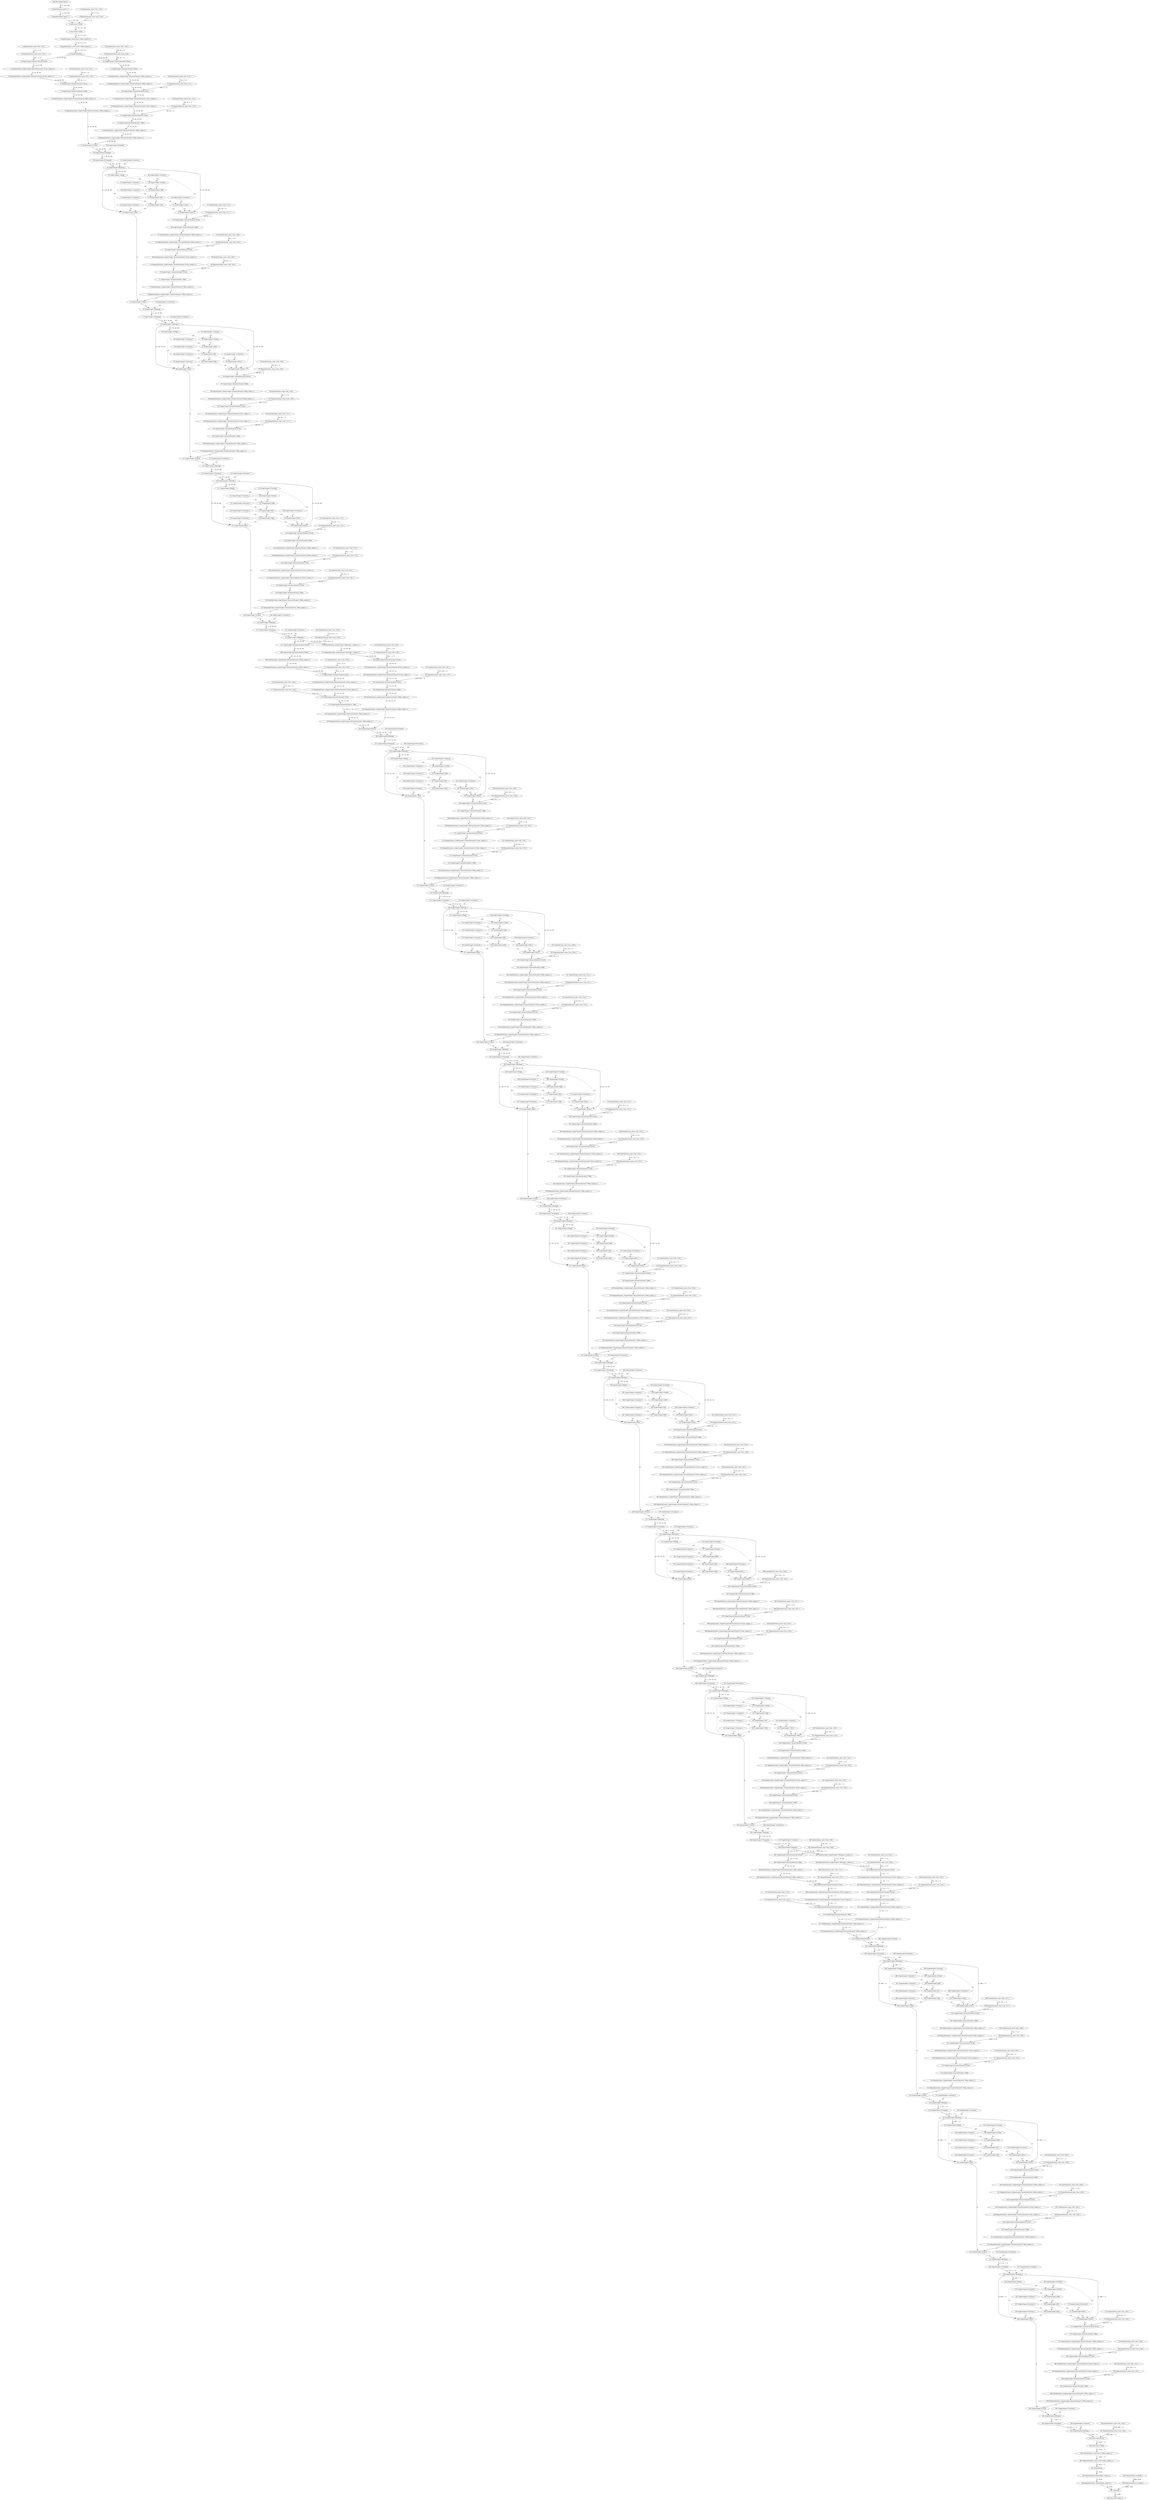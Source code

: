 strict digraph  {
"0 QuantizeLinear_input.1_1" [id=0, type=QuantizeLinear];
"1 DequantizeLinear_input.1_1" [id=1, type=DequantizeLinear];
"2 QuantizeLinear_onnx^^Conv_1139_1" [id=2, label="2 QuantizeLinear_onnx::Conv_1139_1", type=QuantizeLinear];
"3 DequantizeLinear_onnx^^Conv_1139_1" [id=3, label="3 DequantizeLinear_onnx::Conv_1139_1", type=DequantizeLinear];
"4 /conv1/conv1.0/Conv" [id=4, type=Conv];
"5 /conv1/conv1.2/Relu" [id=5, type=Relu];
"6 QuantizeLinear_/conv1/conv1.2/Relu_output_0_1" [id=6, type=QuantizeLinear];
"7 DequantizeLinear_/conv1/conv1.2/Relu_output_0_1" [id=7, type=DequantizeLinear];
"8 /maxpool/MaxPool" [id=8, type=MaxPool];
"9 QuantizeLinear_onnx^^Conv_1142_1" [id=9, label="9 QuantizeLinear_onnx::Conv_1142_1", type=QuantizeLinear];
"10 DequantizeLinear_onnx^^Conv_1142_1" [id=10, label="10 DequantizeLinear_onnx::Conv_1142_1", type=DequantizeLinear];
"11 /stage2/stage2.0/branch1/branch1.0/Conv" [id=11, type=Conv];
"12 QuantizeLinear_/stage2/stage2.0/branch1/branch1.0/Conv_output_0_1" [id=12, type=QuantizeLinear];
"13 DequantizeLinear_/stage2/stage2.0/branch1/branch1.0/Conv_output_0_1" [id=13, type=DequantizeLinear];
"14 QuantizeLinear_onnx^^Conv_1145_1" [id=14, label="14 QuantizeLinear_onnx::Conv_1145_1", type=QuantizeLinear];
"15 DequantizeLinear_onnx^^Conv_1145_1" [id=15, label="15 DequantizeLinear_onnx::Conv_1145_1", type=DequantizeLinear];
"16 /stage2/stage2.0/branch1/branch1.2/Conv" [id=16, type=Conv];
"17 /stage2/stage2.0/branch1/branch1.4/Relu" [id=17, type=Relu];
"18 QuantizeLinear_onnx^^Conv_1148_1" [id=18, label="18 QuantizeLinear_onnx::Conv_1148_1", type=QuantizeLinear];
"19 DequantizeLinear_onnx^^Conv_1148_1" [id=19, label="19 DequantizeLinear_onnx::Conv_1148_1", type=DequantizeLinear];
"20 /stage2/stage2.0/branch2/branch2.0/Conv" [id=20, type=Conv];
"21 /stage2/stage2.0/branch2/branch2.2/Relu" [id=21, type=Relu];
"22 QuantizeLinear_/stage2/stage2.0/branch2/branch2.2/Relu_output_0_1" [id=22, type=QuantizeLinear];
"23 DequantizeLinear_/stage2/stage2.0/branch2/branch2.2/Relu_output_0_1" [id=23, type=DequantizeLinear];
"24 QuantizeLinear_onnx^^Conv_1151_1" [id=24, label="24 QuantizeLinear_onnx::Conv_1151_1", type=QuantizeLinear];
"25 DequantizeLinear_onnx^^Conv_1151_1" [id=25, label="25 DequantizeLinear_onnx::Conv_1151_1", type=DequantizeLinear];
"26 /stage2/stage2.0/branch2/branch2.3/Conv" [id=26, type=Conv];
"27 QuantizeLinear_/stage2/stage2.0/branch2/branch2.3/Conv_output_0_1" [id=27, type=QuantizeLinear];
"28 DequantizeLinear_/stage2/stage2.0/branch2/branch2.3/Conv_output_0_1" [id=28, type=DequantizeLinear];
"29 QuantizeLinear_onnx^^Conv_1154_1" [id=29, label="29 QuantizeLinear_onnx::Conv_1154_1", type=QuantizeLinear];
"30 DequantizeLinear_onnx^^Conv_1154_1" [id=30, label="30 DequantizeLinear_onnx::Conv_1154_1", type=DequantizeLinear];
"31 /stage2/stage2.0/branch2/branch2.5/Conv" [id=31, type=Conv];
"32 /stage2/stage2.0/branch2/branch2.7/Relu" [id=32, type=Relu];
"33 QuantizeLinear_/stage2/stage2.0/branch1/branch1.4/Relu_output_0_1" [id=33, type=QuantizeLinear];
"34 DequantizeLinear_/stage2/stage2.0/branch1/branch1.4/Relu_output_0_1" [id=34, type=DequantizeLinear];
"35 QuantizeLinear_/stage2/stage2.0/branch2/branch2.7/Relu_output_0_1" [id=35, type=QuantizeLinear];
"36 DequantizeLinear_/stage2/stage2.0/branch2/branch2.7/Relu_output_0_1" [id=36, type=DequantizeLinear];
"37 /stage2/stage2.0/Concat" [id=37, type=Concat];
"38 /stage2/stage2.0/Constant" [id=38, type=Constant];
"39 /stage2/stage2.0/Reshape" [id=39, type=Reshape];
"40 /stage2/stage2.0/Transpose" [id=40, type=Transpose];
"41 /stage2/stage2.0/Constant_1" [id=41, type=Constant];
"42 /stage2/stage2.0/Reshape_1" [id=42, type=Reshape];
"43 /stage2/stage2.1/Shape" [id=43, type=Shape];
"44 /stage2/stage2.1/Constant" [id=44, type=Constant];
"45 /stage2/stage2.1/Gather" [id=45, type=Gather];
"46 /stage2/stage2.1/Constant_1" [id=46, type=Constant];
"47 /stage2/stage2.1/Constant_2" [id=47, type=Constant];
"48 /stage2/stage2.1/Add" [id=48, type=Add];
"49 /stage2/stage2.1/Constant_3" [id=49, type=Constant];
"50 /stage2/stage2.1/Div" [id=50, type=Div];
"51 /stage2/stage2.1/Constant_4" [id=51, type=Constant];
"52 /stage2/stage2.1/Mul" [id=52, type=Mul];
"53 /stage2/stage2.1/Slice" [id=53, type=Slice];
"54 /stage2/stage2.1/Constant_5" [id=54, type=Constant];
"55 /stage2/stage2.1/Mul_1" [id=55, type=Mul];
"56 /stage2/stage2.1/Slice_1" [id=56, type=Slice];
"57 QuantizeLinear_onnx^^Conv_1157_1" [id=57, label="57 QuantizeLinear_onnx::Conv_1157_1", type=QuantizeLinear];
"58 DequantizeLinear_onnx^^Conv_1157_1" [id=58, label="58 DequantizeLinear_onnx::Conv_1157_1", type=DequantizeLinear];
"59 /stage2/stage2.1/branch2/branch2.0/Conv" [id=59, type=Conv];
"60 /stage2/stage2.1/branch2/branch2.2/Relu" [id=60, type=Relu];
"61 QuantizeLinear_/stage2/stage2.1/branch2/branch2.2/Relu_output_0_1" [id=61, type=QuantizeLinear];
"62 DequantizeLinear_/stage2/stage2.1/branch2/branch2.2/Relu_output_0_1" [id=62, type=DequantizeLinear];
"63 QuantizeLinear_onnx^^Conv_1160_1" [id=63, label="63 QuantizeLinear_onnx::Conv_1160_1", type=QuantizeLinear];
"64 DequantizeLinear_onnx^^Conv_1160_1" [id=64, label="64 DequantizeLinear_onnx::Conv_1160_1", type=DequantizeLinear];
"65 /stage2/stage2.1/branch2/branch2.3/Conv" [id=65, type=Conv];
"66 QuantizeLinear_/stage2/stage2.1/branch2/branch2.3/Conv_output_0_1" [id=66, type=QuantizeLinear];
"67 DequantizeLinear_/stage2/stage2.1/branch2/branch2.3/Conv_output_0_1" [id=67, type=DequantizeLinear];
"68 QuantizeLinear_onnx^^Conv_1163_1" [id=68, label="68 QuantizeLinear_onnx::Conv_1163_1", type=QuantizeLinear];
"69 DequantizeLinear_onnx^^Conv_1163_1" [id=69, label="69 DequantizeLinear_onnx::Conv_1163_1", type=DequantizeLinear];
"70 /stage2/stage2.1/branch2/branch2.5/Conv" [id=70, type=Conv];
"71 /stage2/stage2.1/branch2/branch2.7/Relu" [id=71, type=Relu];
"72 QuantizeLinear_/stage2/stage2.1/branch2/branch2.7/Relu_output_0_1" [id=72, type=QuantizeLinear];
"73 DequantizeLinear_/stage2/stage2.1/branch2/branch2.7/Relu_output_0_1" [id=73, type=DequantizeLinear];
"74 /stage2/stage2.1/Concat" [id=74, type=Concat];
"75 /stage2/stage2.1/Constant_6" [id=75, type=Constant];
"76 /stage2/stage2.1/Reshape" [id=76, type=Reshape];
"77 /stage2/stage2.1/Transpose" [id=77, type=Transpose];
"78 /stage2/stage2.1/Constant_7" [id=78, type=Constant];
"79 /stage2/stage2.1/Reshape_1" [id=79, type=Reshape];
"80 /stage2/stage2.2/Shape" [id=80, type=Shape];
"81 /stage2/stage2.2/Constant" [id=81, type=Constant];
"82 /stage2/stage2.2/Gather" [id=82, type=Gather];
"83 /stage2/stage2.2/Constant_1" [id=83, type=Constant];
"84 /stage2/stage2.2/Constant_2" [id=84, type=Constant];
"85 /stage2/stage2.2/Add" [id=85, type=Add];
"86 /stage2/stage2.2/Constant_3" [id=86, type=Constant];
"87 /stage2/stage2.2/Div" [id=87, type=Div];
"88 /stage2/stage2.2/Constant_4" [id=88, type=Constant];
"89 /stage2/stage2.2/Mul" [id=89, type=Mul];
"90 /stage2/stage2.2/Slice" [id=90, type=Slice];
"91 /stage2/stage2.2/Constant_5" [id=91, type=Constant];
"92 /stage2/stage2.2/Mul_1" [id=92, type=Mul];
"93 /stage2/stage2.2/Slice_1" [id=93, type=Slice];
"94 QuantizeLinear_onnx^^Conv_1166_1" [id=94, label="94 QuantizeLinear_onnx::Conv_1166_1", type=QuantizeLinear];
"95 DequantizeLinear_onnx^^Conv_1166_1" [id=95, label="95 DequantizeLinear_onnx::Conv_1166_1", type=DequantizeLinear];
"96 /stage2/stage2.2/branch2/branch2.0/Conv" [id=96, type=Conv];
"97 /stage2/stage2.2/branch2/branch2.2/Relu" [id=97, type=Relu];
"98 QuantizeLinear_/stage2/stage2.2/branch2/branch2.2/Relu_output_0_1" [id=98, type=QuantizeLinear];
"99 DequantizeLinear_/stage2/stage2.2/branch2/branch2.2/Relu_output_0_1" [id=99, type=DequantizeLinear];
"100 QuantizeLinear_onnx^^Conv_1169_1" [id=100, label="100 QuantizeLinear_onnx::Conv_1169_1", type=QuantizeLinear];
"101 DequantizeLinear_onnx^^Conv_1169_1" [id=101, label="101 DequantizeLinear_onnx::Conv_1169_1", type=DequantizeLinear];
"102 /stage2/stage2.2/branch2/branch2.3/Conv" [id=102, type=Conv];
"103 QuantizeLinear_/stage2/stage2.2/branch2/branch2.3/Conv_output_0_1" [id=103, type=QuantizeLinear];
"104 DequantizeLinear_/stage2/stage2.2/branch2/branch2.3/Conv_output_0_1" [id=104, type=DequantizeLinear];
"105 QuantizeLinear_onnx^^Conv_1172_1" [id=105, label="105 QuantizeLinear_onnx::Conv_1172_1", type=QuantizeLinear];
"106 DequantizeLinear_onnx^^Conv_1172_1" [id=106, label="106 DequantizeLinear_onnx::Conv_1172_1", type=DequantizeLinear];
"107 /stage2/stage2.2/branch2/branch2.5/Conv" [id=107, type=Conv];
"108 /stage2/stage2.2/branch2/branch2.7/Relu" [id=108, type=Relu];
"109 QuantizeLinear_/stage2/stage2.2/branch2/branch2.7/Relu_output_0_1" [id=109, type=QuantizeLinear];
"110 DequantizeLinear_/stage2/stage2.2/branch2/branch2.7/Relu_output_0_1" [id=110, type=DequantizeLinear];
"111 /stage2/stage2.2/Concat" [id=111, type=Concat];
"112 /stage2/stage2.2/Constant_6" [id=112, type=Constant];
"113 /stage2/stage2.2/Reshape" [id=113, type=Reshape];
"114 /stage2/stage2.2/Transpose" [id=114, type=Transpose];
"115 /stage2/stage2.2/Constant_7" [id=115, type=Constant];
"116 /stage2/stage2.2/Reshape_1" [id=116, type=Reshape];
"117 /stage2/stage2.3/Shape" [id=117, type=Shape];
"118 /stage2/stage2.3/Constant" [id=118, type=Constant];
"119 /stage2/stage2.3/Gather" [id=119, type=Gather];
"120 /stage2/stage2.3/Constant_1" [id=120, type=Constant];
"121 /stage2/stage2.3/Constant_2" [id=121, type=Constant];
"122 /stage2/stage2.3/Add" [id=122, type=Add];
"123 /stage2/stage2.3/Constant_3" [id=123, type=Constant];
"124 /stage2/stage2.3/Div" [id=124, type=Div];
"125 /stage2/stage2.3/Constant_4" [id=125, type=Constant];
"126 /stage2/stage2.3/Mul" [id=126, type=Mul];
"127 /stage2/stage2.3/Slice" [id=127, type=Slice];
"128 /stage2/stage2.3/Constant_5" [id=128, type=Constant];
"129 /stage2/stage2.3/Mul_1" [id=129, type=Mul];
"130 /stage2/stage2.3/Slice_1" [id=130, type=Slice];
"131 QuantizeLinear_onnx^^Conv_1175_1" [id=131, label="131 QuantizeLinear_onnx::Conv_1175_1", type=QuantizeLinear];
"132 DequantizeLinear_onnx^^Conv_1175_1" [id=132, label="132 DequantizeLinear_onnx::Conv_1175_1", type=DequantizeLinear];
"133 /stage2/stage2.3/branch2/branch2.0/Conv" [id=133, type=Conv];
"134 /stage2/stage2.3/branch2/branch2.2/Relu" [id=134, type=Relu];
"135 QuantizeLinear_/stage2/stage2.3/branch2/branch2.2/Relu_output_0_1" [id=135, type=QuantizeLinear];
"136 DequantizeLinear_/stage2/stage2.3/branch2/branch2.2/Relu_output_0_1" [id=136, type=DequantizeLinear];
"137 QuantizeLinear_onnx^^Conv_1178_1" [id=137, label="137 QuantizeLinear_onnx::Conv_1178_1", type=QuantizeLinear];
"138 DequantizeLinear_onnx^^Conv_1178_1" [id=138, label="138 DequantizeLinear_onnx::Conv_1178_1", type=DequantizeLinear];
"139 /stage2/stage2.3/branch2/branch2.3/Conv" [id=139, type=Conv];
"140 QuantizeLinear_/stage2/stage2.3/branch2/branch2.3/Conv_output_0_1" [id=140, type=QuantizeLinear];
"141 DequantizeLinear_/stage2/stage2.3/branch2/branch2.3/Conv_output_0_1" [id=141, type=DequantizeLinear];
"142 QuantizeLinear_onnx^^Conv_1181_1" [id=142, label="142 QuantizeLinear_onnx::Conv_1181_1", type=QuantizeLinear];
"143 DequantizeLinear_onnx^^Conv_1181_1" [id=143, label="143 DequantizeLinear_onnx::Conv_1181_1", type=DequantizeLinear];
"144 /stage2/stage2.3/branch2/branch2.5/Conv" [id=144, type=Conv];
"145 /stage2/stage2.3/branch2/branch2.7/Relu" [id=145, type=Relu];
"146 QuantizeLinear_/stage2/stage2.3/branch2/branch2.7/Relu_output_0_1" [id=146, type=QuantizeLinear];
"147 DequantizeLinear_/stage2/stage2.3/branch2/branch2.7/Relu_output_0_1" [id=147, type=DequantizeLinear];
"148 /stage2/stage2.3/Concat" [id=148, type=Concat];
"149 /stage2/stage2.3/Constant_6" [id=149, type=Constant];
"150 /stage2/stage2.3/Reshape" [id=150, type=Reshape];
"151 /stage2/stage2.3/Transpose" [id=151, type=Transpose];
"152 /stage2/stage2.3/Constant_7" [id=152, type=Constant];
"153 /stage2/stage2.3/Reshape_1" [id=153, type=Reshape];
"154 QuantizeLinear_/stage2/stage2.3/Reshape_1_output_0_1" [id=154, type=QuantizeLinear];
"155 DequantizeLinear_/stage2/stage2.3/Reshape_1_output_0_1" [id=155, type=DequantizeLinear];
"156 QuantizeLinear_onnx^^Conv_1184_1" [id=156, label="156 QuantizeLinear_onnx::Conv_1184_1", type=QuantizeLinear];
"157 DequantizeLinear_onnx^^Conv_1184_1" [id=157, label="157 DequantizeLinear_onnx::Conv_1184_1", type=DequantizeLinear];
"158 /stage3/stage3.0/branch1/branch1.0/Conv" [id=158, type=Conv];
"159 QuantizeLinear_/stage3/stage3.0/branch1/branch1.0/Conv_output_0_1" [id=159, type=QuantizeLinear];
"160 DequantizeLinear_/stage3/stage3.0/branch1/branch1.0/Conv_output_0_1" [id=160, type=DequantizeLinear];
"161 QuantizeLinear_onnx^^Conv_1187_1" [id=161, label="161 QuantizeLinear_onnx::Conv_1187_1", type=QuantizeLinear];
"162 DequantizeLinear_onnx^^Conv_1187_1" [id=162, label="162 DequantizeLinear_onnx::Conv_1187_1", type=DequantizeLinear];
"163 /stage3/stage3.0/branch1/branch1.2/Conv" [id=163, type=Conv];
"164 /stage3/stage3.0/branch1/branch1.4/Relu" [id=164, type=Relu];
"165 QuantizeLinear_onnx^^Conv_1190_1" [id=165, label="165 QuantizeLinear_onnx::Conv_1190_1", type=QuantizeLinear];
"166 DequantizeLinear_onnx^^Conv_1190_1" [id=166, label="166 DequantizeLinear_onnx::Conv_1190_1", type=DequantizeLinear];
"167 /stage3/stage3.0/branch2/branch2.0/Conv" [id=167, type=Conv];
"168 /stage3/stage3.0/branch2/branch2.2/Relu" [id=168, type=Relu];
"169 QuantizeLinear_/stage3/stage3.0/branch2/branch2.2/Relu_output_0_1" [id=169, type=QuantizeLinear];
"170 DequantizeLinear_/stage3/stage3.0/branch2/branch2.2/Relu_output_0_1" [id=170, type=DequantizeLinear];
"171 QuantizeLinear_onnx^^Conv_1193_1" [id=171, label="171 QuantizeLinear_onnx::Conv_1193_1", type=QuantizeLinear];
"172 DequantizeLinear_onnx^^Conv_1193_1" [id=172, label="172 DequantizeLinear_onnx::Conv_1193_1", type=DequantizeLinear];
"173 /stage3/stage3.0/branch2/branch2.3/Conv" [id=173, type=Conv];
"174 QuantizeLinear_/stage3/stage3.0/branch2/branch2.3/Conv_output_0_1" [id=174, type=QuantizeLinear];
"175 DequantizeLinear_/stage3/stage3.0/branch2/branch2.3/Conv_output_0_1" [id=175, type=DequantizeLinear];
"176 QuantizeLinear_onnx^^Conv_1196_1" [id=176, label="176 QuantizeLinear_onnx::Conv_1196_1", type=QuantizeLinear];
"177 DequantizeLinear_onnx^^Conv_1196_1" [id=177, label="177 DequantizeLinear_onnx::Conv_1196_1", type=DequantizeLinear];
"178 /stage3/stage3.0/branch2/branch2.5/Conv" [id=178, type=Conv];
"179 /stage3/stage3.0/branch2/branch2.7/Relu" [id=179, type=Relu];
"180 QuantizeLinear_/stage3/stage3.0/branch1/branch1.4/Relu_output_0_1" [id=180, type=QuantizeLinear];
"181 DequantizeLinear_/stage3/stage3.0/branch1/branch1.4/Relu_output_0_1" [id=181, type=DequantizeLinear];
"182 QuantizeLinear_/stage3/stage3.0/branch2/branch2.7/Relu_output_0_1" [id=182, type=QuantizeLinear];
"183 DequantizeLinear_/stage3/stage3.0/branch2/branch2.7/Relu_output_0_1" [id=183, type=DequantizeLinear];
"184 /stage3/stage3.0/Concat" [id=184, type=Concat];
"185 /stage3/stage3.0/Constant" [id=185, type=Constant];
"186 /stage3/stage3.0/Reshape" [id=186, type=Reshape];
"187 /stage3/stage3.0/Transpose" [id=187, type=Transpose];
"188 /stage3/stage3.0/Constant_1" [id=188, type=Constant];
"189 /stage3/stage3.0/Reshape_1" [id=189, type=Reshape];
"190 /stage3/stage3.1/Shape" [id=190, type=Shape];
"191 /stage3/stage3.1/Constant" [id=191, type=Constant];
"192 /stage3/stage3.1/Gather" [id=192, type=Gather];
"193 /stage3/stage3.1/Constant_1" [id=193, type=Constant];
"194 /stage3/stage3.1/Constant_2" [id=194, type=Constant];
"195 /stage3/stage3.1/Add" [id=195, type=Add];
"196 /stage3/stage3.1/Constant_3" [id=196, type=Constant];
"197 /stage3/stage3.1/Div" [id=197, type=Div];
"198 /stage3/stage3.1/Constant_4" [id=198, type=Constant];
"199 /stage3/stage3.1/Mul" [id=199, type=Mul];
"200 /stage3/stage3.1/Slice" [id=200, type=Slice];
"201 /stage3/stage3.1/Constant_5" [id=201, type=Constant];
"202 /stage3/stage3.1/Mul_1" [id=202, type=Mul];
"203 /stage3/stage3.1/Slice_1" [id=203, type=Slice];
"204 QuantizeLinear_onnx^^Conv_1199_1" [id=204, label="204 QuantizeLinear_onnx::Conv_1199_1", type=QuantizeLinear];
"205 DequantizeLinear_onnx^^Conv_1199_1" [id=205, label="205 DequantizeLinear_onnx::Conv_1199_1", type=DequantizeLinear];
"206 /stage3/stage3.1/branch2/branch2.0/Conv" [id=206, type=Conv];
"207 /stage3/stage3.1/branch2/branch2.2/Relu" [id=207, type=Relu];
"208 QuantizeLinear_/stage3/stage3.1/branch2/branch2.2/Relu_output_0_1" [id=208, type=QuantizeLinear];
"209 DequantizeLinear_/stage3/stage3.1/branch2/branch2.2/Relu_output_0_1" [id=209, type=DequantizeLinear];
"210 QuantizeLinear_onnx^^Conv_1202_1" [id=210, label="210 QuantizeLinear_onnx::Conv_1202_1", type=QuantizeLinear];
"211 DequantizeLinear_onnx^^Conv_1202_1" [id=211, label="211 DequantizeLinear_onnx::Conv_1202_1", type=DequantizeLinear];
"212 /stage3/stage3.1/branch2/branch2.3/Conv" [id=212, type=Conv];
"213 QuantizeLinear_/stage3/stage3.1/branch2/branch2.3/Conv_output_0_1" [id=213, type=QuantizeLinear];
"214 DequantizeLinear_/stage3/stage3.1/branch2/branch2.3/Conv_output_0_1" [id=214, type=DequantizeLinear];
"215 QuantizeLinear_onnx^^Conv_1205_1" [id=215, label="215 QuantizeLinear_onnx::Conv_1205_1", type=QuantizeLinear];
"216 DequantizeLinear_onnx^^Conv_1205_1" [id=216, label="216 DequantizeLinear_onnx::Conv_1205_1", type=DequantizeLinear];
"217 /stage3/stage3.1/branch2/branch2.5/Conv" [id=217, type=Conv];
"218 /stage3/stage3.1/branch2/branch2.7/Relu" [id=218, type=Relu];
"219 QuantizeLinear_/stage3/stage3.1/branch2/branch2.7/Relu_output_0_1" [id=219, type=QuantizeLinear];
"220 DequantizeLinear_/stage3/stage3.1/branch2/branch2.7/Relu_output_0_1" [id=220, type=DequantizeLinear];
"221 /stage3/stage3.1/Concat" [id=221, type=Concat];
"222 /stage3/stage3.1/Constant_6" [id=222, type=Constant];
"223 /stage3/stage3.1/Reshape" [id=223, type=Reshape];
"224 /stage3/stage3.1/Transpose" [id=224, type=Transpose];
"225 /stage3/stage3.1/Constant_7" [id=225, type=Constant];
"226 /stage3/stage3.1/Reshape_1" [id=226, type=Reshape];
"227 /stage3/stage3.2/Shape" [id=227, type=Shape];
"228 /stage3/stage3.2/Constant" [id=228, type=Constant];
"229 /stage3/stage3.2/Gather" [id=229, type=Gather];
"230 /stage3/stage3.2/Constant_1" [id=230, type=Constant];
"231 /stage3/stage3.2/Constant_2" [id=231, type=Constant];
"232 /stage3/stage3.2/Add" [id=232, type=Add];
"233 /stage3/stage3.2/Constant_3" [id=233, type=Constant];
"234 /stage3/stage3.2/Div" [id=234, type=Div];
"235 /stage3/stage3.2/Constant_4" [id=235, type=Constant];
"236 /stage3/stage3.2/Mul" [id=236, type=Mul];
"237 /stage3/stage3.2/Slice" [id=237, type=Slice];
"238 /stage3/stage3.2/Constant_5" [id=238, type=Constant];
"239 /stage3/stage3.2/Mul_1" [id=239, type=Mul];
"240 /stage3/stage3.2/Slice_1" [id=240, type=Slice];
"241 QuantizeLinear_onnx^^Conv_1208_1" [id=241, label="241 QuantizeLinear_onnx::Conv_1208_1", type=QuantizeLinear];
"242 DequantizeLinear_onnx^^Conv_1208_1" [id=242, label="242 DequantizeLinear_onnx::Conv_1208_1", type=DequantizeLinear];
"243 /stage3/stage3.2/branch2/branch2.0/Conv" [id=243, type=Conv];
"244 /stage3/stage3.2/branch2/branch2.2/Relu" [id=244, type=Relu];
"245 QuantizeLinear_/stage3/stage3.2/branch2/branch2.2/Relu_output_0_1" [id=245, type=QuantizeLinear];
"246 DequantizeLinear_/stage3/stage3.2/branch2/branch2.2/Relu_output_0_1" [id=246, type=DequantizeLinear];
"247 QuantizeLinear_onnx^^Conv_1211_1" [id=247, label="247 QuantizeLinear_onnx::Conv_1211_1", type=QuantizeLinear];
"248 DequantizeLinear_onnx^^Conv_1211_1" [id=248, label="248 DequantizeLinear_onnx::Conv_1211_1", type=DequantizeLinear];
"249 /stage3/stage3.2/branch2/branch2.3/Conv" [id=249, type=Conv];
"250 QuantizeLinear_/stage3/stage3.2/branch2/branch2.3/Conv_output_0_1" [id=250, type=QuantizeLinear];
"251 DequantizeLinear_/stage3/stage3.2/branch2/branch2.3/Conv_output_0_1" [id=251, type=DequantizeLinear];
"252 QuantizeLinear_onnx^^Conv_1214_1" [id=252, label="252 QuantizeLinear_onnx::Conv_1214_1", type=QuantizeLinear];
"253 DequantizeLinear_onnx^^Conv_1214_1" [id=253, label="253 DequantizeLinear_onnx::Conv_1214_1", type=DequantizeLinear];
"254 /stage3/stage3.2/branch2/branch2.5/Conv" [id=254, type=Conv];
"255 /stage3/stage3.2/branch2/branch2.7/Relu" [id=255, type=Relu];
"256 QuantizeLinear_/stage3/stage3.2/branch2/branch2.7/Relu_output_0_1" [id=256, type=QuantizeLinear];
"257 DequantizeLinear_/stage3/stage3.2/branch2/branch2.7/Relu_output_0_1" [id=257, type=DequantizeLinear];
"258 /stage3/stage3.2/Concat" [id=258, type=Concat];
"259 /stage3/stage3.2/Constant_6" [id=259, type=Constant];
"260 /stage3/stage3.2/Reshape" [id=260, type=Reshape];
"261 /stage3/stage3.2/Transpose" [id=261, type=Transpose];
"262 /stage3/stage3.2/Constant_7" [id=262, type=Constant];
"263 /stage3/stage3.2/Reshape_1" [id=263, type=Reshape];
"264 /stage3/stage3.3/Shape" [id=264, type=Shape];
"265 /stage3/stage3.3/Constant" [id=265, type=Constant];
"266 /stage3/stage3.3/Gather" [id=266, type=Gather];
"267 /stage3/stage3.3/Constant_1" [id=267, type=Constant];
"268 /stage3/stage3.3/Constant_2" [id=268, type=Constant];
"269 /stage3/stage3.3/Add" [id=269, type=Add];
"270 /stage3/stage3.3/Constant_3" [id=270, type=Constant];
"271 /stage3/stage3.3/Div" [id=271, type=Div];
"272 /stage3/stage3.3/Constant_4" [id=272, type=Constant];
"273 /stage3/stage3.3/Mul" [id=273, type=Mul];
"274 /stage3/stage3.3/Slice" [id=274, type=Slice];
"275 /stage3/stage3.3/Constant_5" [id=275, type=Constant];
"276 /stage3/stage3.3/Mul_1" [id=276, type=Mul];
"277 /stage3/stage3.3/Slice_1" [id=277, type=Slice];
"278 QuantizeLinear_onnx^^Conv_1217_1" [id=278, label="278 QuantizeLinear_onnx::Conv_1217_1", type=QuantizeLinear];
"279 DequantizeLinear_onnx^^Conv_1217_1" [id=279, label="279 DequantizeLinear_onnx::Conv_1217_1", type=DequantizeLinear];
"280 /stage3/stage3.3/branch2/branch2.0/Conv" [id=280, type=Conv];
"281 /stage3/stage3.3/branch2/branch2.2/Relu" [id=281, type=Relu];
"282 QuantizeLinear_/stage3/stage3.3/branch2/branch2.2/Relu_output_0_1" [id=282, type=QuantizeLinear];
"283 DequantizeLinear_/stage3/stage3.3/branch2/branch2.2/Relu_output_0_1" [id=283, type=DequantizeLinear];
"284 QuantizeLinear_onnx^^Conv_1220_1" [id=284, label="284 QuantizeLinear_onnx::Conv_1220_1", type=QuantizeLinear];
"285 DequantizeLinear_onnx^^Conv_1220_1" [id=285, label="285 DequantizeLinear_onnx::Conv_1220_1", type=DequantizeLinear];
"286 /stage3/stage3.3/branch2/branch2.3/Conv" [id=286, type=Conv];
"287 QuantizeLinear_/stage3/stage3.3/branch2/branch2.3/Conv_output_0_1" [id=287, type=QuantizeLinear];
"288 DequantizeLinear_/stage3/stage3.3/branch2/branch2.3/Conv_output_0_1" [id=288, type=DequantizeLinear];
"289 QuantizeLinear_onnx^^Conv_1223_1" [id=289, label="289 QuantizeLinear_onnx::Conv_1223_1", type=QuantizeLinear];
"290 DequantizeLinear_onnx^^Conv_1223_1" [id=290, label="290 DequantizeLinear_onnx::Conv_1223_1", type=DequantizeLinear];
"291 /stage3/stage3.3/branch2/branch2.5/Conv" [id=291, type=Conv];
"292 /stage3/stage3.3/branch2/branch2.7/Relu" [id=292, type=Relu];
"293 QuantizeLinear_/stage3/stage3.3/branch2/branch2.7/Relu_output_0_1" [id=293, type=QuantizeLinear];
"294 DequantizeLinear_/stage3/stage3.3/branch2/branch2.7/Relu_output_0_1" [id=294, type=DequantizeLinear];
"295 /stage3/stage3.3/Concat" [id=295, type=Concat];
"296 /stage3/stage3.3/Constant_6" [id=296, type=Constant];
"297 /stage3/stage3.3/Reshape" [id=297, type=Reshape];
"298 /stage3/stage3.3/Transpose" [id=298, type=Transpose];
"299 /stage3/stage3.3/Constant_7" [id=299, type=Constant];
"300 /stage3/stage3.3/Reshape_1" [id=300, type=Reshape];
"301 /stage3/stage3.4/Shape" [id=301, type=Shape];
"302 /stage3/stage3.4/Constant" [id=302, type=Constant];
"303 /stage3/stage3.4/Gather" [id=303, type=Gather];
"304 /stage3/stage3.4/Constant_1" [id=304, type=Constant];
"305 /stage3/stage3.4/Constant_2" [id=305, type=Constant];
"306 /stage3/stage3.4/Add" [id=306, type=Add];
"307 /stage3/stage3.4/Constant_3" [id=307, type=Constant];
"308 /stage3/stage3.4/Div" [id=308, type=Div];
"309 /stage3/stage3.4/Constant_4" [id=309, type=Constant];
"310 /stage3/stage3.4/Mul" [id=310, type=Mul];
"311 /stage3/stage3.4/Slice" [id=311, type=Slice];
"312 /stage3/stage3.4/Constant_5" [id=312, type=Constant];
"313 /stage3/stage3.4/Mul_1" [id=313, type=Mul];
"314 /stage3/stage3.4/Slice_1" [id=314, type=Slice];
"315 QuantizeLinear_onnx^^Conv_1226_1" [id=315, label="315 QuantizeLinear_onnx::Conv_1226_1", type=QuantizeLinear];
"316 DequantizeLinear_onnx^^Conv_1226_1" [id=316, label="316 DequantizeLinear_onnx::Conv_1226_1", type=DequantizeLinear];
"317 /stage3/stage3.4/branch2/branch2.0/Conv" [id=317, type=Conv];
"318 /stage3/stage3.4/branch2/branch2.2/Relu" [id=318, type=Relu];
"319 QuantizeLinear_/stage3/stage3.4/branch2/branch2.2/Relu_output_0_1" [id=319, type=QuantizeLinear];
"320 DequantizeLinear_/stage3/stage3.4/branch2/branch2.2/Relu_output_0_1" [id=320, type=DequantizeLinear];
"321 QuantizeLinear_onnx^^Conv_1229_1" [id=321, label="321 QuantizeLinear_onnx::Conv_1229_1", type=QuantizeLinear];
"322 DequantizeLinear_onnx^^Conv_1229_1" [id=322, label="322 DequantizeLinear_onnx::Conv_1229_1", type=DequantizeLinear];
"323 /stage3/stage3.4/branch2/branch2.3/Conv" [id=323, type=Conv];
"324 QuantizeLinear_/stage3/stage3.4/branch2/branch2.3/Conv_output_0_1" [id=324, type=QuantizeLinear];
"325 DequantizeLinear_/stage3/stage3.4/branch2/branch2.3/Conv_output_0_1" [id=325, type=DequantizeLinear];
"326 QuantizeLinear_onnx^^Conv_1232_1" [id=326, label="326 QuantizeLinear_onnx::Conv_1232_1", type=QuantizeLinear];
"327 DequantizeLinear_onnx^^Conv_1232_1" [id=327, label="327 DequantizeLinear_onnx::Conv_1232_1", type=DequantizeLinear];
"328 /stage3/stage3.4/branch2/branch2.5/Conv" [id=328, type=Conv];
"329 /stage3/stage3.4/branch2/branch2.7/Relu" [id=329, type=Relu];
"330 QuantizeLinear_/stage3/stage3.4/branch2/branch2.7/Relu_output_0_1" [id=330, type=QuantizeLinear];
"331 DequantizeLinear_/stage3/stage3.4/branch2/branch2.7/Relu_output_0_1" [id=331, type=DequantizeLinear];
"332 /stage3/stage3.4/Concat" [id=332, type=Concat];
"333 /stage3/stage3.4/Constant_6" [id=333, type=Constant];
"334 /stage3/stage3.4/Reshape" [id=334, type=Reshape];
"335 /stage3/stage3.4/Transpose" [id=335, type=Transpose];
"336 /stage3/stage3.4/Constant_7" [id=336, type=Constant];
"337 /stage3/stage3.4/Reshape_1" [id=337, type=Reshape];
"338 /stage3/stage3.5/Shape" [id=338, type=Shape];
"339 /stage3/stage3.5/Constant" [id=339, type=Constant];
"340 /stage3/stage3.5/Gather" [id=340, type=Gather];
"341 /stage3/stage3.5/Constant_1" [id=341, type=Constant];
"342 /stage3/stage3.5/Constant_2" [id=342, type=Constant];
"343 /stage3/stage3.5/Add" [id=343, type=Add];
"344 /stage3/stage3.5/Constant_3" [id=344, type=Constant];
"345 /stage3/stage3.5/Div" [id=345, type=Div];
"346 /stage3/stage3.5/Constant_4" [id=346, type=Constant];
"347 /stage3/stage3.5/Mul" [id=347, type=Mul];
"348 /stage3/stage3.5/Slice" [id=348, type=Slice];
"349 /stage3/stage3.5/Constant_5" [id=349, type=Constant];
"350 /stage3/stage3.5/Mul_1" [id=350, type=Mul];
"351 /stage3/stage3.5/Slice_1" [id=351, type=Slice];
"352 QuantizeLinear_onnx^^Conv_1235_1" [id=352, label="352 QuantizeLinear_onnx::Conv_1235_1", type=QuantizeLinear];
"353 DequantizeLinear_onnx^^Conv_1235_1" [id=353, label="353 DequantizeLinear_onnx::Conv_1235_1", type=DequantizeLinear];
"354 /stage3/stage3.5/branch2/branch2.0/Conv" [id=354, type=Conv];
"355 /stage3/stage3.5/branch2/branch2.2/Relu" [id=355, type=Relu];
"356 QuantizeLinear_/stage3/stage3.5/branch2/branch2.2/Relu_output_0_1" [id=356, type=QuantizeLinear];
"357 DequantizeLinear_/stage3/stage3.5/branch2/branch2.2/Relu_output_0_1" [id=357, type=DequantizeLinear];
"358 QuantizeLinear_onnx^^Conv_1238_1" [id=358, label="358 QuantizeLinear_onnx::Conv_1238_1", type=QuantizeLinear];
"359 DequantizeLinear_onnx^^Conv_1238_1" [id=359, label="359 DequantizeLinear_onnx::Conv_1238_1", type=DequantizeLinear];
"360 /stage3/stage3.5/branch2/branch2.3/Conv" [id=360, type=Conv];
"361 QuantizeLinear_/stage3/stage3.5/branch2/branch2.3/Conv_output_0_1" [id=361, type=QuantizeLinear];
"362 DequantizeLinear_/stage3/stage3.5/branch2/branch2.3/Conv_output_0_1" [id=362, type=DequantizeLinear];
"363 QuantizeLinear_onnx^^Conv_1241_1" [id=363, label="363 QuantizeLinear_onnx::Conv_1241_1", type=QuantizeLinear];
"364 DequantizeLinear_onnx^^Conv_1241_1" [id=364, label="364 DequantizeLinear_onnx::Conv_1241_1", type=DequantizeLinear];
"365 /stage3/stage3.5/branch2/branch2.5/Conv" [id=365, type=Conv];
"366 /stage3/stage3.5/branch2/branch2.7/Relu" [id=366, type=Relu];
"367 QuantizeLinear_/stage3/stage3.5/branch2/branch2.7/Relu_output_0_1" [id=367, type=QuantizeLinear];
"368 DequantizeLinear_/stage3/stage3.5/branch2/branch2.7/Relu_output_0_1" [id=368, type=DequantizeLinear];
"369 /stage3/stage3.5/Concat" [id=369, type=Concat];
"370 /stage3/stage3.5/Constant_6" [id=370, type=Constant];
"371 /stage3/stage3.5/Reshape" [id=371, type=Reshape];
"372 /stage3/stage3.5/Transpose" [id=372, type=Transpose];
"373 /stage3/stage3.5/Constant_7" [id=373, type=Constant];
"374 /stage3/stage3.5/Reshape_1" [id=374, type=Reshape];
"375 /stage3/stage3.6/Shape" [id=375, type=Shape];
"376 /stage3/stage3.6/Constant" [id=376, type=Constant];
"377 /stage3/stage3.6/Gather" [id=377, type=Gather];
"378 /stage3/stage3.6/Constant_1" [id=378, type=Constant];
"379 /stage3/stage3.6/Constant_2" [id=379, type=Constant];
"380 /stage3/stage3.6/Add" [id=380, type=Add];
"381 /stage3/stage3.6/Constant_3" [id=381, type=Constant];
"382 /stage3/stage3.6/Div" [id=382, type=Div];
"383 /stage3/stage3.6/Constant_4" [id=383, type=Constant];
"384 /stage3/stage3.6/Mul" [id=384, type=Mul];
"385 /stage3/stage3.6/Slice" [id=385, type=Slice];
"386 /stage3/stage3.6/Constant_5" [id=386, type=Constant];
"387 /stage3/stage3.6/Mul_1" [id=387, type=Mul];
"388 /stage3/stage3.6/Slice_1" [id=388, type=Slice];
"389 QuantizeLinear_onnx^^Conv_1244_1" [id=389, label="389 QuantizeLinear_onnx::Conv_1244_1", type=QuantizeLinear];
"390 DequantizeLinear_onnx^^Conv_1244_1" [id=390, label="390 DequantizeLinear_onnx::Conv_1244_1", type=DequantizeLinear];
"391 /stage3/stage3.6/branch2/branch2.0/Conv" [id=391, type=Conv];
"392 /stage3/stage3.6/branch2/branch2.2/Relu" [id=392, type=Relu];
"393 QuantizeLinear_/stage3/stage3.6/branch2/branch2.2/Relu_output_0_1" [id=393, type=QuantizeLinear];
"394 DequantizeLinear_/stage3/stage3.6/branch2/branch2.2/Relu_output_0_1" [id=394, type=DequantizeLinear];
"395 QuantizeLinear_onnx^^Conv_1247_1" [id=395, label="395 QuantizeLinear_onnx::Conv_1247_1", type=QuantizeLinear];
"396 DequantizeLinear_onnx^^Conv_1247_1" [id=396, label="396 DequantizeLinear_onnx::Conv_1247_1", type=DequantizeLinear];
"397 /stage3/stage3.6/branch2/branch2.3/Conv" [id=397, type=Conv];
"398 QuantizeLinear_/stage3/stage3.6/branch2/branch2.3/Conv_output_0_1" [id=398, type=QuantizeLinear];
"399 DequantizeLinear_/stage3/stage3.6/branch2/branch2.3/Conv_output_0_1" [id=399, type=DequantizeLinear];
"400 QuantizeLinear_onnx^^Conv_1250_1" [id=400, label="400 QuantizeLinear_onnx::Conv_1250_1", type=QuantizeLinear];
"401 DequantizeLinear_onnx^^Conv_1250_1" [id=401, label="401 DequantizeLinear_onnx::Conv_1250_1", type=DequantizeLinear];
"402 /stage3/stage3.6/branch2/branch2.5/Conv" [id=402, type=Conv];
"403 /stage3/stage3.6/branch2/branch2.7/Relu" [id=403, type=Relu];
"404 QuantizeLinear_/stage3/stage3.6/branch2/branch2.7/Relu_output_0_1" [id=404, type=QuantizeLinear];
"405 DequantizeLinear_/stage3/stage3.6/branch2/branch2.7/Relu_output_0_1" [id=405, type=DequantizeLinear];
"406 /stage3/stage3.6/Concat" [id=406, type=Concat];
"407 /stage3/stage3.6/Constant_6" [id=407, type=Constant];
"408 /stage3/stage3.6/Reshape" [id=408, type=Reshape];
"409 /stage3/stage3.6/Transpose" [id=409, type=Transpose];
"410 /stage3/stage3.6/Constant_7" [id=410, type=Constant];
"411 /stage3/stage3.6/Reshape_1" [id=411, type=Reshape];
"412 /stage3/stage3.7/Shape" [id=412, type=Shape];
"413 /stage3/stage3.7/Constant" [id=413, type=Constant];
"414 /stage3/stage3.7/Gather" [id=414, type=Gather];
"415 /stage3/stage3.7/Constant_1" [id=415, type=Constant];
"416 /stage3/stage3.7/Constant_2" [id=416, type=Constant];
"417 /stage3/stage3.7/Add" [id=417, type=Add];
"418 /stage3/stage3.7/Constant_3" [id=418, type=Constant];
"419 /stage3/stage3.7/Div" [id=419, type=Div];
"420 /stage3/stage3.7/Constant_4" [id=420, type=Constant];
"421 /stage3/stage3.7/Mul" [id=421, type=Mul];
"422 /stage3/stage3.7/Slice" [id=422, type=Slice];
"423 /stage3/stage3.7/Constant_5" [id=423, type=Constant];
"424 /stage3/stage3.7/Mul_1" [id=424, type=Mul];
"425 /stage3/stage3.7/Slice_1" [id=425, type=Slice];
"426 QuantizeLinear_onnx^^Conv_1253_1" [id=426, label="426 QuantizeLinear_onnx::Conv_1253_1", type=QuantizeLinear];
"427 DequantizeLinear_onnx^^Conv_1253_1" [id=427, label="427 DequantizeLinear_onnx::Conv_1253_1", type=DequantizeLinear];
"428 /stage3/stage3.7/branch2/branch2.0/Conv" [id=428, type=Conv];
"429 /stage3/stage3.7/branch2/branch2.2/Relu" [id=429, type=Relu];
"430 QuantizeLinear_/stage3/stage3.7/branch2/branch2.2/Relu_output_0_1" [id=430, type=QuantizeLinear];
"431 DequantizeLinear_/stage3/stage3.7/branch2/branch2.2/Relu_output_0_1" [id=431, type=DequantizeLinear];
"432 QuantizeLinear_onnx^^Conv_1256_1" [id=432, label="432 QuantizeLinear_onnx::Conv_1256_1", type=QuantizeLinear];
"433 DequantizeLinear_onnx^^Conv_1256_1" [id=433, label="433 DequantizeLinear_onnx::Conv_1256_1", type=DequantizeLinear];
"434 /stage3/stage3.7/branch2/branch2.3/Conv" [id=434, type=Conv];
"435 QuantizeLinear_/stage3/stage3.7/branch2/branch2.3/Conv_output_0_1" [id=435, type=QuantizeLinear];
"436 DequantizeLinear_/stage3/stage3.7/branch2/branch2.3/Conv_output_0_1" [id=436, type=DequantizeLinear];
"437 QuantizeLinear_onnx^^Conv_1259_1" [id=437, label="437 QuantizeLinear_onnx::Conv_1259_1", type=QuantizeLinear];
"438 DequantizeLinear_onnx^^Conv_1259_1" [id=438, label="438 DequantizeLinear_onnx::Conv_1259_1", type=DequantizeLinear];
"439 /stage3/stage3.7/branch2/branch2.5/Conv" [id=439, type=Conv];
"440 /stage3/stage3.7/branch2/branch2.7/Relu" [id=440, type=Relu];
"441 QuantizeLinear_/stage3/stage3.7/branch2/branch2.7/Relu_output_0_1" [id=441, type=QuantizeLinear];
"442 DequantizeLinear_/stage3/stage3.7/branch2/branch2.7/Relu_output_0_1" [id=442, type=DequantizeLinear];
"443 /stage3/stage3.7/Concat" [id=443, type=Concat];
"444 /stage3/stage3.7/Constant_6" [id=444, type=Constant];
"445 /stage3/stage3.7/Reshape" [id=445, type=Reshape];
"446 /stage3/stage3.7/Transpose" [id=446, type=Transpose];
"447 /stage3/stage3.7/Constant_7" [id=447, type=Constant];
"448 /stage3/stage3.7/Reshape_1" [id=448, type=Reshape];
"449 QuantizeLinear_/stage3/stage3.7/Reshape_1_output_0_1" [id=449, type=QuantizeLinear];
"450 DequantizeLinear_/stage3/stage3.7/Reshape_1_output_0_1" [id=450, type=DequantizeLinear];
"451 QuantizeLinear_onnx^^Conv_1262_1" [id=451, label="451 QuantizeLinear_onnx::Conv_1262_1", type=QuantizeLinear];
"452 DequantizeLinear_onnx^^Conv_1262_1" [id=452, label="452 DequantizeLinear_onnx::Conv_1262_1", type=DequantizeLinear];
"453 /stage4/stage4.0/branch1/branch1.0/Conv" [id=453, type=Conv];
"454 QuantizeLinear_/stage4/stage4.0/branch1/branch1.0/Conv_output_0_1" [id=454, type=QuantizeLinear];
"455 DequantizeLinear_/stage4/stage4.0/branch1/branch1.0/Conv_output_0_1" [id=455, type=DequantizeLinear];
"456 QuantizeLinear_onnx^^Conv_1265_1" [id=456, label="456 QuantizeLinear_onnx::Conv_1265_1", type=QuantizeLinear];
"457 DequantizeLinear_onnx^^Conv_1265_1" [id=457, label="457 DequantizeLinear_onnx::Conv_1265_1", type=DequantizeLinear];
"458 /stage4/stage4.0/branch1/branch1.2/Conv" [id=458, type=Conv];
"459 /stage4/stage4.0/branch1/branch1.4/Relu" [id=459, type=Relu];
"460 QuantizeLinear_onnx^^Conv_1268_1" [id=460, label="460 QuantizeLinear_onnx::Conv_1268_1", type=QuantizeLinear];
"461 DequantizeLinear_onnx^^Conv_1268_1" [id=461, label="461 DequantizeLinear_onnx::Conv_1268_1", type=DequantizeLinear];
"462 /stage4/stage4.0/branch2/branch2.0/Conv" [id=462, type=Conv];
"463 /stage4/stage4.0/branch2/branch2.2/Relu" [id=463, type=Relu];
"464 QuantizeLinear_/stage4/stage4.0/branch2/branch2.2/Relu_output_0_1" [id=464, type=QuantizeLinear];
"465 DequantizeLinear_/stage4/stage4.0/branch2/branch2.2/Relu_output_0_1" [id=465, type=DequantizeLinear];
"466 QuantizeLinear_onnx^^Conv_1271_1" [id=466, label="466 QuantizeLinear_onnx::Conv_1271_1", type=QuantizeLinear];
"467 DequantizeLinear_onnx^^Conv_1271_1" [id=467, label="467 DequantizeLinear_onnx::Conv_1271_1", type=DequantizeLinear];
"468 /stage4/stage4.0/branch2/branch2.3/Conv" [id=468, type=Conv];
"469 QuantizeLinear_/stage4/stage4.0/branch2/branch2.3/Conv_output_0_1" [id=469, type=QuantizeLinear];
"470 DequantizeLinear_/stage4/stage4.0/branch2/branch2.3/Conv_output_0_1" [id=470, type=DequantizeLinear];
"471 QuantizeLinear_onnx^^Conv_1274_1" [id=471, label="471 QuantizeLinear_onnx::Conv_1274_1", type=QuantizeLinear];
"472 DequantizeLinear_onnx^^Conv_1274_1" [id=472, label="472 DequantizeLinear_onnx::Conv_1274_1", type=DequantizeLinear];
"473 /stage4/stage4.0/branch2/branch2.5/Conv" [id=473, type=Conv];
"474 /stage4/stage4.0/branch2/branch2.7/Relu" [id=474, type=Relu];
"475 QuantizeLinear_/stage4/stage4.0/branch1/branch1.4/Relu_output_0_1" [id=475, type=QuantizeLinear];
"476 DequantizeLinear_/stage4/stage4.0/branch1/branch1.4/Relu_output_0_1" [id=476, type=DequantizeLinear];
"477 QuantizeLinear_/stage4/stage4.0/branch2/branch2.7/Relu_output_0_1" [id=477, type=QuantizeLinear];
"478 DequantizeLinear_/stage4/stage4.0/branch2/branch2.7/Relu_output_0_1" [id=478, type=DequantizeLinear];
"479 /stage4/stage4.0/Concat" [id=479, type=Concat];
"480 /stage4/stage4.0/Constant" [id=480, type=Constant];
"481 /stage4/stage4.0/Reshape" [id=481, type=Reshape];
"482 /stage4/stage4.0/Transpose" [id=482, type=Transpose];
"483 /stage4/stage4.0/Constant_1" [id=483, type=Constant];
"484 /stage4/stage4.0/Reshape_1" [id=484, type=Reshape];
"485 /stage4/stage4.1/Shape" [id=485, type=Shape];
"486 /stage4/stage4.1/Constant" [id=486, type=Constant];
"487 /stage4/stage4.1/Gather" [id=487, type=Gather];
"488 /stage4/stage4.1/Constant_1" [id=488, type=Constant];
"489 /stage4/stage4.1/Constant_2" [id=489, type=Constant];
"490 /stage4/stage4.1/Add" [id=490, type=Add];
"491 /stage4/stage4.1/Constant_3" [id=491, type=Constant];
"492 /stage4/stage4.1/Div" [id=492, type=Div];
"493 /stage4/stage4.1/Constant_4" [id=493, type=Constant];
"494 /stage4/stage4.1/Mul" [id=494, type=Mul];
"495 /stage4/stage4.1/Slice" [id=495, type=Slice];
"496 /stage4/stage4.1/Constant_5" [id=496, type=Constant];
"497 /stage4/stage4.1/Mul_1" [id=497, type=Mul];
"498 /stage4/stage4.1/Slice_1" [id=498, type=Slice];
"499 QuantizeLinear_onnx^^Conv_1277_1" [id=499, label="499 QuantizeLinear_onnx::Conv_1277_1", type=QuantizeLinear];
"500 DequantizeLinear_onnx^^Conv_1277_1" [id=500, label="500 DequantizeLinear_onnx::Conv_1277_1", type=DequantizeLinear];
"501 /stage4/stage4.1/branch2/branch2.0/Conv" [id=501, type=Conv];
"502 /stage4/stage4.1/branch2/branch2.2/Relu" [id=502, type=Relu];
"503 QuantizeLinear_/stage4/stage4.1/branch2/branch2.2/Relu_output_0_1" [id=503, type=QuantizeLinear];
"504 DequantizeLinear_/stage4/stage4.1/branch2/branch2.2/Relu_output_0_1" [id=504, type=DequantizeLinear];
"505 QuantizeLinear_onnx^^Conv_1280_1" [id=505, label="505 QuantizeLinear_onnx::Conv_1280_1", type=QuantizeLinear];
"506 DequantizeLinear_onnx^^Conv_1280_1" [id=506, label="506 DequantizeLinear_onnx::Conv_1280_1", type=DequantizeLinear];
"507 /stage4/stage4.1/branch2/branch2.3/Conv" [id=507, type=Conv];
"508 QuantizeLinear_/stage4/stage4.1/branch2/branch2.3/Conv_output_0_1" [id=508, type=QuantizeLinear];
"509 DequantizeLinear_/stage4/stage4.1/branch2/branch2.3/Conv_output_0_1" [id=509, type=DequantizeLinear];
"510 QuantizeLinear_onnx^^Conv_1283_1" [id=510, label="510 QuantizeLinear_onnx::Conv_1283_1", type=QuantizeLinear];
"511 DequantizeLinear_onnx^^Conv_1283_1" [id=511, label="511 DequantizeLinear_onnx::Conv_1283_1", type=DequantizeLinear];
"512 /stage4/stage4.1/branch2/branch2.5/Conv" [id=512, type=Conv];
"513 /stage4/stage4.1/branch2/branch2.7/Relu" [id=513, type=Relu];
"514 QuantizeLinear_/stage4/stage4.1/branch2/branch2.7/Relu_output_0_1" [id=514, type=QuantizeLinear];
"515 DequantizeLinear_/stage4/stage4.1/branch2/branch2.7/Relu_output_0_1" [id=515, type=DequantizeLinear];
"516 /stage4/stage4.1/Concat" [id=516, type=Concat];
"517 /stage4/stage4.1/Constant_6" [id=517, type=Constant];
"518 /stage4/stage4.1/Reshape" [id=518, type=Reshape];
"519 /stage4/stage4.1/Transpose" [id=519, type=Transpose];
"520 /stage4/stage4.1/Constant_7" [id=520, type=Constant];
"521 /stage4/stage4.1/Reshape_1" [id=521, type=Reshape];
"522 /stage4/stage4.2/Shape" [id=522, type=Shape];
"523 /stage4/stage4.2/Constant" [id=523, type=Constant];
"524 /stage4/stage4.2/Gather" [id=524, type=Gather];
"525 /stage4/stage4.2/Constant_1" [id=525, type=Constant];
"526 /stage4/stage4.2/Constant_2" [id=526, type=Constant];
"527 /stage4/stage4.2/Add" [id=527, type=Add];
"528 /stage4/stage4.2/Constant_3" [id=528, type=Constant];
"529 /stage4/stage4.2/Div" [id=529, type=Div];
"530 /stage4/stage4.2/Constant_4" [id=530, type=Constant];
"531 /stage4/stage4.2/Mul" [id=531, type=Mul];
"532 /stage4/stage4.2/Slice" [id=532, type=Slice];
"533 /stage4/stage4.2/Constant_5" [id=533, type=Constant];
"534 /stage4/stage4.2/Mul_1" [id=534, type=Mul];
"535 /stage4/stage4.2/Slice_1" [id=535, type=Slice];
"536 QuantizeLinear_onnx^^Conv_1286_1" [id=536, label="536 QuantizeLinear_onnx::Conv_1286_1", type=QuantizeLinear];
"537 DequantizeLinear_onnx^^Conv_1286_1" [id=537, label="537 DequantizeLinear_onnx::Conv_1286_1", type=DequantizeLinear];
"538 /stage4/stage4.2/branch2/branch2.0/Conv" [id=538, type=Conv];
"539 /stage4/stage4.2/branch2/branch2.2/Relu" [id=539, type=Relu];
"540 QuantizeLinear_/stage4/stage4.2/branch2/branch2.2/Relu_output_0_1" [id=540, type=QuantizeLinear];
"541 DequantizeLinear_/stage4/stage4.2/branch2/branch2.2/Relu_output_0_1" [id=541, type=DequantizeLinear];
"542 QuantizeLinear_onnx^^Conv_1289_1" [id=542, label="542 QuantizeLinear_onnx::Conv_1289_1", type=QuantizeLinear];
"543 DequantizeLinear_onnx^^Conv_1289_1" [id=543, label="543 DequantizeLinear_onnx::Conv_1289_1", type=DequantizeLinear];
"544 /stage4/stage4.2/branch2/branch2.3/Conv" [id=544, type=Conv];
"545 QuantizeLinear_/stage4/stage4.2/branch2/branch2.3/Conv_output_0_1" [id=545, type=QuantizeLinear];
"546 DequantizeLinear_/stage4/stage4.2/branch2/branch2.3/Conv_output_0_1" [id=546, type=DequantizeLinear];
"547 QuantizeLinear_onnx^^Conv_1292_1" [id=547, label="547 QuantizeLinear_onnx::Conv_1292_1", type=QuantizeLinear];
"548 DequantizeLinear_onnx^^Conv_1292_1" [id=548, label="548 DequantizeLinear_onnx::Conv_1292_1", type=DequantizeLinear];
"549 /stage4/stage4.2/branch2/branch2.5/Conv" [id=549, type=Conv];
"550 /stage4/stage4.2/branch2/branch2.7/Relu" [id=550, type=Relu];
"551 QuantizeLinear_/stage4/stage4.2/branch2/branch2.7/Relu_output_0_1" [id=551, type=QuantizeLinear];
"552 DequantizeLinear_/stage4/stage4.2/branch2/branch2.7/Relu_output_0_1" [id=552, type=DequantizeLinear];
"553 /stage4/stage4.2/Concat" [id=553, type=Concat];
"554 /stage4/stage4.2/Constant_6" [id=554, type=Constant];
"555 /stage4/stage4.2/Reshape" [id=555, type=Reshape];
"556 /stage4/stage4.2/Transpose" [id=556, type=Transpose];
"557 /stage4/stage4.2/Constant_7" [id=557, type=Constant];
"558 /stage4/stage4.2/Reshape_1" [id=558, type=Reshape];
"559 /stage4/stage4.3/Shape" [id=559, type=Shape];
"560 /stage4/stage4.3/Constant" [id=560, type=Constant];
"561 /stage4/stage4.3/Gather" [id=561, type=Gather];
"562 /stage4/stage4.3/Constant_1" [id=562, type=Constant];
"563 /stage4/stage4.3/Constant_2" [id=563, type=Constant];
"564 /stage4/stage4.3/Add" [id=564, type=Add];
"565 /stage4/stage4.3/Constant_3" [id=565, type=Constant];
"566 /stage4/stage4.3/Div" [id=566, type=Div];
"567 /stage4/stage4.3/Constant_4" [id=567, type=Constant];
"568 /stage4/stage4.3/Mul" [id=568, type=Mul];
"569 /stage4/stage4.3/Slice" [id=569, type=Slice];
"570 /stage4/stage4.3/Constant_5" [id=570, type=Constant];
"571 /stage4/stage4.3/Mul_1" [id=571, type=Mul];
"572 /stage4/stage4.3/Slice_1" [id=572, type=Slice];
"573 QuantizeLinear_onnx^^Conv_1295_1" [id=573, label="573 QuantizeLinear_onnx::Conv_1295_1", type=QuantizeLinear];
"574 DequantizeLinear_onnx^^Conv_1295_1" [id=574, label="574 DequantizeLinear_onnx::Conv_1295_1", type=DequantizeLinear];
"575 /stage4/stage4.3/branch2/branch2.0/Conv" [id=575, type=Conv];
"576 /stage4/stage4.3/branch2/branch2.2/Relu" [id=576, type=Relu];
"577 QuantizeLinear_/stage4/stage4.3/branch2/branch2.2/Relu_output_0_1" [id=577, type=QuantizeLinear];
"578 DequantizeLinear_/stage4/stage4.3/branch2/branch2.2/Relu_output_0_1" [id=578, type=DequantizeLinear];
"579 QuantizeLinear_onnx^^Conv_1298_1" [id=579, label="579 QuantizeLinear_onnx::Conv_1298_1", type=QuantizeLinear];
"580 DequantizeLinear_onnx^^Conv_1298_1" [id=580, label="580 DequantizeLinear_onnx::Conv_1298_1", type=DequantizeLinear];
"581 /stage4/stage4.3/branch2/branch2.3/Conv" [id=581, type=Conv];
"582 QuantizeLinear_/stage4/stage4.3/branch2/branch2.3/Conv_output_0_1" [id=582, type=QuantizeLinear];
"583 DequantizeLinear_/stage4/stage4.3/branch2/branch2.3/Conv_output_0_1" [id=583, type=DequantizeLinear];
"584 QuantizeLinear_onnx^^Conv_1301_1" [id=584, label="584 QuantizeLinear_onnx::Conv_1301_1", type=QuantizeLinear];
"585 DequantizeLinear_onnx^^Conv_1301_1" [id=585, label="585 DequantizeLinear_onnx::Conv_1301_1", type=DequantizeLinear];
"586 /stage4/stage4.3/branch2/branch2.5/Conv" [id=586, type=Conv];
"587 /stage4/stage4.3/branch2/branch2.7/Relu" [id=587, type=Relu];
"588 QuantizeLinear_/stage4/stage4.3/branch2/branch2.7/Relu_output_0_1" [id=588, type=QuantizeLinear];
"589 DequantizeLinear_/stage4/stage4.3/branch2/branch2.7/Relu_output_0_1" [id=589, type=DequantizeLinear];
"590 /stage4/stage4.3/Concat" [id=590, type=Concat];
"591 /stage4/stage4.3/Constant_6" [id=591, type=Constant];
"592 /stage4/stage4.3/Reshape" [id=592, type=Reshape];
"593 /stage4/stage4.3/Transpose" [id=593, type=Transpose];
"594 /stage4/stage4.3/Constant_7" [id=594, type=Constant];
"595 /stage4/stage4.3/Reshape_1" [id=595, type=Reshape];
"596 QuantizeLinear_onnx^^Conv_1304_1" [id=596, label="596 QuantizeLinear_onnx::Conv_1304_1", type=QuantizeLinear];
"597 DequantizeLinear_onnx^^Conv_1304_1" [id=597, label="597 DequantizeLinear_onnx::Conv_1304_1", type=DequantizeLinear];
"598 /conv5/conv5.0/Conv" [id=598, type=Conv];
"599 /conv5/conv5.2/Relu" [id=599, type=Relu];
"600 QuantizeLinear_/conv5/conv5.2/Relu_output_0_1" [id=600, type=QuantizeLinear];
"601 DequantizeLinear_/conv5/conv5.2/Relu_output_0_1" [id=601, type=DequantizeLinear];
"602 /ReduceMean" [id=602, type=ReduceMean];
"603 QuantizeLinear_/ReduceMean_output_0_1" [id=603, type=QuantizeLinear];
"604 DequantizeLinear_/ReduceMean_output_0_1" [id=604, type=DequantizeLinear];
"605 QuantizeLinear_fc.weight_1" [id=605, type=QuantizeLinear];
"606 DequantizeLinear_fc.weight_1" [id=606, type=DequantizeLinear];
"607 /fc/Gemm" [id=607, type=Gemm];
"608 nncf_model_input_0" [id=608, type=nncf_model_input];
"609 nncf_model_output_0" [id=609, type=nncf_model_output];
"0 QuantizeLinear_input.1_1" -> "1 DequantizeLinear_input.1_1"  [label="[1, 3, 224, 224]", style=dashed];
"1 DequantizeLinear_input.1_1" -> "4 /conv1/conv1.0/Conv"  [label="[1, 3, 224, 224]", style=solid];
"2 QuantizeLinear_onnx^^Conv_1139_1" -> "3 DequantizeLinear_onnx^^Conv_1139_1"  [label="[24, 3, 3, 3]", style=dashed];
"3 DequantizeLinear_onnx^^Conv_1139_1" -> "4 /conv1/conv1.0/Conv"  [label="[24, 3, 3, 3]", style=solid];
"4 /conv1/conv1.0/Conv" -> "5 /conv1/conv1.2/Relu"  [label="[1, 24, 112, 112]", style=solid];
"5 /conv1/conv1.2/Relu" -> "6 QuantizeLinear_/conv1/conv1.2/Relu_output_0_1"  [label="[1, 24, 112, 112]", style=solid];
"6 QuantizeLinear_/conv1/conv1.2/Relu_output_0_1" -> "7 DequantizeLinear_/conv1/conv1.2/Relu_output_0_1"  [label="[1, 24, 112, 112]", style=dashed];
"7 DequantizeLinear_/conv1/conv1.2/Relu_output_0_1" -> "8 /maxpool/MaxPool"  [label="[1, 24, 112, 112]", style=solid];
"8 /maxpool/MaxPool" -> "11 /stage2/stage2.0/branch1/branch1.0/Conv"  [label="[1, 24, 56, 56]", style=solid];
"8 /maxpool/MaxPool" -> "20 /stage2/stage2.0/branch2/branch2.0/Conv"  [label="[1, 24, 56, 56]", style=solid];
"9 QuantizeLinear_onnx^^Conv_1142_1" -> "10 DequantizeLinear_onnx^^Conv_1142_1"  [label="[24, 1, 3, 3]", style=dashed];
"10 DequantizeLinear_onnx^^Conv_1142_1" -> "11 /stage2/stage2.0/branch1/branch1.0/Conv"  [label="[24, 1, 3, 3]", style=solid];
"11 /stage2/stage2.0/branch1/branch1.0/Conv" -> "12 QuantizeLinear_/stage2/stage2.0/branch1/branch1.0/Conv_output_0_1"  [label="[1, 24, 28, 28]", style=solid];
"12 QuantizeLinear_/stage2/stage2.0/branch1/branch1.0/Conv_output_0_1" -> "13 DequantizeLinear_/stage2/stage2.0/branch1/branch1.0/Conv_output_0_1"  [label="[1, 24, 28, 28]", style=dashed];
"13 DequantizeLinear_/stage2/stage2.0/branch1/branch1.0/Conv_output_0_1" -> "16 /stage2/stage2.0/branch1/branch1.2/Conv"  [label="[1, 24, 28, 28]", style=solid];
"14 QuantizeLinear_onnx^^Conv_1145_1" -> "15 DequantizeLinear_onnx^^Conv_1145_1"  [label="[58, 24, 1, 1]", style=dashed];
"15 DequantizeLinear_onnx^^Conv_1145_1" -> "16 /stage2/stage2.0/branch1/branch1.2/Conv"  [label="[58, 24, 1, 1]", style=solid];
"16 /stage2/stage2.0/branch1/branch1.2/Conv" -> "17 /stage2/stage2.0/branch1/branch1.4/Relu"  [label="[1, 58, 28, 28]", style=solid];
"17 /stage2/stage2.0/branch1/branch1.4/Relu" -> "33 QuantizeLinear_/stage2/stage2.0/branch1/branch1.4/Relu_output_0_1"  [label="[1, 58, 28, 28]", style=solid];
"18 QuantizeLinear_onnx^^Conv_1148_1" -> "19 DequantizeLinear_onnx^^Conv_1148_1"  [label="[58, 24, 1, 1]", style=dashed];
"19 DequantizeLinear_onnx^^Conv_1148_1" -> "20 /stage2/stage2.0/branch2/branch2.0/Conv"  [label="[58, 24, 1, 1]", style=solid];
"20 /stage2/stage2.0/branch2/branch2.0/Conv" -> "21 /stage2/stage2.0/branch2/branch2.2/Relu"  [label="[1, 58, 56, 56]", style=solid];
"21 /stage2/stage2.0/branch2/branch2.2/Relu" -> "22 QuantizeLinear_/stage2/stage2.0/branch2/branch2.2/Relu_output_0_1"  [label="[1, 58, 56, 56]", style=solid];
"22 QuantizeLinear_/stage2/stage2.0/branch2/branch2.2/Relu_output_0_1" -> "23 DequantizeLinear_/stage2/stage2.0/branch2/branch2.2/Relu_output_0_1"  [label="[1, 58, 56, 56]", style=dashed];
"23 DequantizeLinear_/stage2/stage2.0/branch2/branch2.2/Relu_output_0_1" -> "26 /stage2/stage2.0/branch2/branch2.3/Conv"  [label="[1, 58, 56, 56]", style=solid];
"24 QuantizeLinear_onnx^^Conv_1151_1" -> "25 DequantizeLinear_onnx^^Conv_1151_1"  [label="[58, 1, 3, 3]", style=dashed];
"25 DequantizeLinear_onnx^^Conv_1151_1" -> "26 /stage2/stage2.0/branch2/branch2.3/Conv"  [label="[58, 1, 3, 3]", style=solid];
"26 /stage2/stage2.0/branch2/branch2.3/Conv" -> "27 QuantizeLinear_/stage2/stage2.0/branch2/branch2.3/Conv_output_0_1"  [label="[1, 58, 28, 28]", style=solid];
"27 QuantizeLinear_/stage2/stage2.0/branch2/branch2.3/Conv_output_0_1" -> "28 DequantizeLinear_/stage2/stage2.0/branch2/branch2.3/Conv_output_0_1"  [label="[1, 58, 28, 28]", style=dashed];
"28 DequantizeLinear_/stage2/stage2.0/branch2/branch2.3/Conv_output_0_1" -> "31 /stage2/stage2.0/branch2/branch2.5/Conv"  [label="[1, 58, 28, 28]", style=solid];
"29 QuantizeLinear_onnx^^Conv_1154_1" -> "30 DequantizeLinear_onnx^^Conv_1154_1"  [label="[58, 58, 1, 1]", style=dashed];
"30 DequantizeLinear_onnx^^Conv_1154_1" -> "31 /stage2/stage2.0/branch2/branch2.5/Conv"  [label="[58, 58, 1, 1]", style=solid];
"31 /stage2/stage2.0/branch2/branch2.5/Conv" -> "32 /stage2/stage2.0/branch2/branch2.7/Relu"  [label="[1, 58, 28, 28]", style=solid];
"32 /stage2/stage2.0/branch2/branch2.7/Relu" -> "35 QuantizeLinear_/stage2/stage2.0/branch2/branch2.7/Relu_output_0_1"  [label="[1, 58, 28, 28]", style=solid];
"33 QuantizeLinear_/stage2/stage2.0/branch1/branch1.4/Relu_output_0_1" -> "34 DequantizeLinear_/stage2/stage2.0/branch1/branch1.4/Relu_output_0_1"  [label="[1, 58, 28, 28]", style=dashed];
"34 DequantizeLinear_/stage2/stage2.0/branch1/branch1.4/Relu_output_0_1" -> "37 /stage2/stage2.0/Concat"  [label="[1, 58, 28, 28]", style=solid];
"35 QuantizeLinear_/stage2/stage2.0/branch2/branch2.7/Relu_output_0_1" -> "36 DequantizeLinear_/stage2/stage2.0/branch2/branch2.7/Relu_output_0_1"  [label="[1, 58, 28, 28]", style=dashed];
"36 DequantizeLinear_/stage2/stage2.0/branch2/branch2.7/Relu_output_0_1" -> "37 /stage2/stage2.0/Concat"  [label="[1, 58, 28, 28]", style=solid];
"37 /stage2/stage2.0/Concat" -> "39 /stage2/stage2.0/Reshape"  [label="[1, 116, 28, 28]", style=solid];
"38 /stage2/stage2.0/Constant" -> "39 /stage2/stage2.0/Reshape"  [label="[5]", style=dashed];
"39 /stage2/stage2.0/Reshape" -> "40 /stage2/stage2.0/Transpose"  [label="[1, 2, 58, 28, 28]", style=solid];
"40 /stage2/stage2.0/Transpose" -> "42 /stage2/stage2.0/Reshape_1"  [label="[1, 58, 2, 28, 28]", style=solid];
"41 /stage2/stage2.0/Constant_1" -> "42 /stage2/stage2.0/Reshape_1"  [label="[4]", style=dashed];
"42 /stage2/stage2.0/Reshape_1" -> "43 /stage2/stage2.1/Shape"  [label="[1, 116, 28, 28]", style=solid];
"42 /stage2/stage2.0/Reshape_1" -> "53 /stage2/stage2.1/Slice"  [label="[1, 116, 28, 28]", style=solid];
"42 /stage2/stage2.0/Reshape_1" -> "56 /stage2/stage2.1/Slice_1"  [label="[1, 116, 28, 28]", style=solid];
"43 /stage2/stage2.1/Shape" -> "45 /stage2/stage2.1/Gather"  [label="[4]", style=dashed];
"44 /stage2/stage2.1/Constant" -> "45 /stage2/stage2.1/Gather"  [label="[1]", style=dashed];
"44 /stage2/stage2.1/Constant" -> "53 /stage2/stage2.1/Slice"  [label="[1]", style=dashed];
"44 /stage2/stage2.1/Constant" -> "56 /stage2/stage2.1/Slice_1"  [label="[1]", style=dashed];
"45 /stage2/stage2.1/Gather" -> "48 /stage2/stage2.1/Add"  [label="[1]", style=dashed];
"46 /stage2/stage2.1/Constant_1" -> "53 /stage2/stage2.1/Slice"  [label="[1]", style=dashed];
"47 /stage2/stage2.1/Constant_2" -> "48 /stage2/stage2.1/Add"  [label="[1]", style=dashed];
"48 /stage2/stage2.1/Add" -> "50 /stage2/stage2.1/Div"  [label="[1]", style=dashed];
"49 /stage2/stage2.1/Constant_3" -> "50 /stage2/stage2.1/Div"  [label="[1]", style=dashed];
"50 /stage2/stage2.1/Div" -> "52 /stage2/stage2.1/Mul"  [label="[1]", style=dashed];
"50 /stage2/stage2.1/Div" -> "55 /stage2/stage2.1/Mul_1"  [label="[1]", style=dashed];
"51 /stage2/stage2.1/Constant_4" -> "52 /stage2/stage2.1/Mul"  [label="[1]", style=dashed];
"52 /stage2/stage2.1/Mul" -> "53 /stage2/stage2.1/Slice"  [label="[1]", style=dashed];
"52 /stage2/stage2.1/Mul" -> "56 /stage2/stage2.1/Slice_1"  [label="[1]", style=dashed];
"53 /stage2/stage2.1/Slice" -> "74 /stage2/stage2.1/Concat"  [label="[]", style=solid];
"54 /stage2/stage2.1/Constant_5" -> "55 /stage2/stage2.1/Mul_1"  [label="[1]", style=dashed];
"55 /stage2/stage2.1/Mul_1" -> "56 /stage2/stage2.1/Slice_1"  [label="[1]", style=dashed];
"56 /stage2/stage2.1/Slice_1" -> "59 /stage2/stage2.1/branch2/branch2.0/Conv"  [label="[]", style=solid];
"57 QuantizeLinear_onnx^^Conv_1157_1" -> "58 DequantizeLinear_onnx^^Conv_1157_1"  [label="[58, 58, 1, 1]", style=dashed];
"58 DequantizeLinear_onnx^^Conv_1157_1" -> "59 /stage2/stage2.1/branch2/branch2.0/Conv"  [label="[58, 58, 1, 1]", style=solid];
"59 /stage2/stage2.1/branch2/branch2.0/Conv" -> "60 /stage2/stage2.1/branch2/branch2.2/Relu"  [label="[]", style=solid];
"60 /stage2/stage2.1/branch2/branch2.2/Relu" -> "61 QuantizeLinear_/stage2/stage2.1/branch2/branch2.2/Relu_output_0_1"  [label="[]", style=solid];
"61 QuantizeLinear_/stage2/stage2.1/branch2/branch2.2/Relu_output_0_1" -> "62 DequantizeLinear_/stage2/stage2.1/branch2/branch2.2/Relu_output_0_1"  [label="[]", style=dashed];
"62 DequantizeLinear_/stage2/stage2.1/branch2/branch2.2/Relu_output_0_1" -> "65 /stage2/stage2.1/branch2/branch2.3/Conv"  [label="[]", style=solid];
"63 QuantizeLinear_onnx^^Conv_1160_1" -> "64 DequantizeLinear_onnx^^Conv_1160_1"  [label="[58, 1, 3, 3]", style=dashed];
"64 DequantizeLinear_onnx^^Conv_1160_1" -> "65 /stage2/stage2.1/branch2/branch2.3/Conv"  [label="[58, 1, 3, 3]", style=solid];
"65 /stage2/stage2.1/branch2/branch2.3/Conv" -> "66 QuantizeLinear_/stage2/stage2.1/branch2/branch2.3/Conv_output_0_1"  [label="[]", style=solid];
"66 QuantizeLinear_/stage2/stage2.1/branch2/branch2.3/Conv_output_0_1" -> "67 DequantizeLinear_/stage2/stage2.1/branch2/branch2.3/Conv_output_0_1"  [label="[]", style=dashed];
"67 DequantizeLinear_/stage2/stage2.1/branch2/branch2.3/Conv_output_0_1" -> "70 /stage2/stage2.1/branch2/branch2.5/Conv"  [label="[]", style=solid];
"68 QuantizeLinear_onnx^^Conv_1163_1" -> "69 DequantizeLinear_onnx^^Conv_1163_1"  [label="[58, 58, 1, 1]", style=dashed];
"69 DequantizeLinear_onnx^^Conv_1163_1" -> "70 /stage2/stage2.1/branch2/branch2.5/Conv"  [label="[58, 58, 1, 1]", style=solid];
"70 /stage2/stage2.1/branch2/branch2.5/Conv" -> "71 /stage2/stage2.1/branch2/branch2.7/Relu"  [label="[]", style=solid];
"71 /stage2/stage2.1/branch2/branch2.7/Relu" -> "72 QuantizeLinear_/stage2/stage2.1/branch2/branch2.7/Relu_output_0_1"  [label="[]", style=solid];
"72 QuantizeLinear_/stage2/stage2.1/branch2/branch2.7/Relu_output_0_1" -> "73 DequantizeLinear_/stage2/stage2.1/branch2/branch2.7/Relu_output_0_1"  [label="[]", style=dashed];
"73 DequantizeLinear_/stage2/stage2.1/branch2/branch2.7/Relu_output_0_1" -> "74 /stage2/stage2.1/Concat"  [label="[]", style=solid];
"74 /stage2/stage2.1/Concat" -> "76 /stage2/stage2.1/Reshape"  [label="[]", style=solid];
"75 /stage2/stage2.1/Constant_6" -> "76 /stage2/stage2.1/Reshape"  [label="[5]", style=dashed];
"76 /stage2/stage2.1/Reshape" -> "77 /stage2/stage2.1/Transpose"  [label="[1, 2, 58, 28, 28]", style=solid];
"77 /stage2/stage2.1/Transpose" -> "79 /stage2/stage2.1/Reshape_1"  [label="[1, 58, 2, 28, 28]", style=solid];
"78 /stage2/stage2.1/Constant_7" -> "79 /stage2/stage2.1/Reshape_1"  [label="[4]", style=dashed];
"79 /stage2/stage2.1/Reshape_1" -> "80 /stage2/stage2.2/Shape"  [label="[1, 116, 28, 28]", style=solid];
"79 /stage2/stage2.1/Reshape_1" -> "90 /stage2/stage2.2/Slice"  [label="[1, 116, 28, 28]", style=solid];
"79 /stage2/stage2.1/Reshape_1" -> "93 /stage2/stage2.2/Slice_1"  [label="[1, 116, 28, 28]", style=solid];
"80 /stage2/stage2.2/Shape" -> "82 /stage2/stage2.2/Gather"  [label="[4]", style=dashed];
"81 /stage2/stage2.2/Constant" -> "82 /stage2/stage2.2/Gather"  [label="[1]", style=dashed];
"81 /stage2/stage2.2/Constant" -> "90 /stage2/stage2.2/Slice"  [label="[1]", style=dashed];
"81 /stage2/stage2.2/Constant" -> "93 /stage2/stage2.2/Slice_1"  [label="[1]", style=dashed];
"82 /stage2/stage2.2/Gather" -> "85 /stage2/stage2.2/Add"  [label="[1]", style=dashed];
"83 /stage2/stage2.2/Constant_1" -> "90 /stage2/stage2.2/Slice"  [label="[1]", style=dashed];
"84 /stage2/stage2.2/Constant_2" -> "85 /stage2/stage2.2/Add"  [label="[1]", style=dashed];
"85 /stage2/stage2.2/Add" -> "87 /stage2/stage2.2/Div"  [label="[1]", style=dashed];
"86 /stage2/stage2.2/Constant_3" -> "87 /stage2/stage2.2/Div"  [label="[1]", style=dashed];
"87 /stage2/stage2.2/Div" -> "89 /stage2/stage2.2/Mul"  [label="[1]", style=dashed];
"87 /stage2/stage2.2/Div" -> "92 /stage2/stage2.2/Mul_1"  [label="[1]", style=dashed];
"88 /stage2/stage2.2/Constant_4" -> "89 /stage2/stage2.2/Mul"  [label="[1]", style=dashed];
"89 /stage2/stage2.2/Mul" -> "90 /stage2/stage2.2/Slice"  [label="[1]", style=dashed];
"89 /stage2/stage2.2/Mul" -> "93 /stage2/stage2.2/Slice_1"  [label="[1]", style=dashed];
"90 /stage2/stage2.2/Slice" -> "111 /stage2/stage2.2/Concat"  [label="[]", style=solid];
"91 /stage2/stage2.2/Constant_5" -> "92 /stage2/stage2.2/Mul_1"  [label="[1]", style=dashed];
"92 /stage2/stage2.2/Mul_1" -> "93 /stage2/stage2.2/Slice_1"  [label="[1]", style=dashed];
"93 /stage2/stage2.2/Slice_1" -> "96 /stage2/stage2.2/branch2/branch2.0/Conv"  [label="[]", style=solid];
"94 QuantizeLinear_onnx^^Conv_1166_1" -> "95 DequantizeLinear_onnx^^Conv_1166_1"  [label="[58, 58, 1, 1]", style=dashed];
"95 DequantizeLinear_onnx^^Conv_1166_1" -> "96 /stage2/stage2.2/branch2/branch2.0/Conv"  [label="[58, 58, 1, 1]", style=solid];
"96 /stage2/stage2.2/branch2/branch2.0/Conv" -> "97 /stage2/stage2.2/branch2/branch2.2/Relu"  [label="[]", style=solid];
"97 /stage2/stage2.2/branch2/branch2.2/Relu" -> "98 QuantizeLinear_/stage2/stage2.2/branch2/branch2.2/Relu_output_0_1"  [label="[]", style=solid];
"98 QuantizeLinear_/stage2/stage2.2/branch2/branch2.2/Relu_output_0_1" -> "99 DequantizeLinear_/stage2/stage2.2/branch2/branch2.2/Relu_output_0_1"  [label="[]", style=dashed];
"99 DequantizeLinear_/stage2/stage2.2/branch2/branch2.2/Relu_output_0_1" -> "102 /stage2/stage2.2/branch2/branch2.3/Conv"  [label="[]", style=solid];
"100 QuantizeLinear_onnx^^Conv_1169_1" -> "101 DequantizeLinear_onnx^^Conv_1169_1"  [label="[58, 1, 3, 3]", style=dashed];
"101 DequantizeLinear_onnx^^Conv_1169_1" -> "102 /stage2/stage2.2/branch2/branch2.3/Conv"  [label="[58, 1, 3, 3]", style=solid];
"102 /stage2/stage2.2/branch2/branch2.3/Conv" -> "103 QuantizeLinear_/stage2/stage2.2/branch2/branch2.3/Conv_output_0_1"  [label="[]", style=solid];
"103 QuantizeLinear_/stage2/stage2.2/branch2/branch2.3/Conv_output_0_1" -> "104 DequantizeLinear_/stage2/stage2.2/branch2/branch2.3/Conv_output_0_1"  [label="[]", style=dashed];
"104 DequantizeLinear_/stage2/stage2.2/branch2/branch2.3/Conv_output_0_1" -> "107 /stage2/stage2.2/branch2/branch2.5/Conv"  [label="[]", style=solid];
"105 QuantizeLinear_onnx^^Conv_1172_1" -> "106 DequantizeLinear_onnx^^Conv_1172_1"  [label="[58, 58, 1, 1]", style=dashed];
"106 DequantizeLinear_onnx^^Conv_1172_1" -> "107 /stage2/stage2.2/branch2/branch2.5/Conv"  [label="[58, 58, 1, 1]", style=solid];
"107 /stage2/stage2.2/branch2/branch2.5/Conv" -> "108 /stage2/stage2.2/branch2/branch2.7/Relu"  [label="[]", style=solid];
"108 /stage2/stage2.2/branch2/branch2.7/Relu" -> "109 QuantizeLinear_/stage2/stage2.2/branch2/branch2.7/Relu_output_0_1"  [label="[]", style=solid];
"109 QuantizeLinear_/stage2/stage2.2/branch2/branch2.7/Relu_output_0_1" -> "110 DequantizeLinear_/stage2/stage2.2/branch2/branch2.7/Relu_output_0_1"  [label="[]", style=dashed];
"110 DequantizeLinear_/stage2/stage2.2/branch2/branch2.7/Relu_output_0_1" -> "111 /stage2/stage2.2/Concat"  [label="[]", style=solid];
"111 /stage2/stage2.2/Concat" -> "113 /stage2/stage2.2/Reshape"  [label="[]", style=solid];
"112 /stage2/stage2.2/Constant_6" -> "113 /stage2/stage2.2/Reshape"  [label="[5]", style=dashed];
"113 /stage2/stage2.2/Reshape" -> "114 /stage2/stage2.2/Transpose"  [label="[1, 2, 58, 28, 28]", style=solid];
"114 /stage2/stage2.2/Transpose" -> "116 /stage2/stage2.2/Reshape_1"  [label="[1, 58, 2, 28, 28]", style=solid];
"115 /stage2/stage2.2/Constant_7" -> "116 /stage2/stage2.2/Reshape_1"  [label="[4]", style=dashed];
"116 /stage2/stage2.2/Reshape_1" -> "117 /stage2/stage2.3/Shape"  [label="[1, 116, 28, 28]", style=solid];
"116 /stage2/stage2.2/Reshape_1" -> "127 /stage2/stage2.3/Slice"  [label="[1, 116, 28, 28]", style=solid];
"116 /stage2/stage2.2/Reshape_1" -> "130 /stage2/stage2.3/Slice_1"  [label="[1, 116, 28, 28]", style=solid];
"117 /stage2/stage2.3/Shape" -> "119 /stage2/stage2.3/Gather"  [label="[4]", style=dashed];
"118 /stage2/stage2.3/Constant" -> "119 /stage2/stage2.3/Gather"  [label="[1]", style=dashed];
"118 /stage2/stage2.3/Constant" -> "127 /stage2/stage2.3/Slice"  [label="[1]", style=dashed];
"118 /stage2/stage2.3/Constant" -> "130 /stage2/stage2.3/Slice_1"  [label="[1]", style=dashed];
"119 /stage2/stage2.3/Gather" -> "122 /stage2/stage2.3/Add"  [label="[1]", style=dashed];
"120 /stage2/stage2.3/Constant_1" -> "127 /stage2/stage2.3/Slice"  [label="[1]", style=dashed];
"121 /stage2/stage2.3/Constant_2" -> "122 /stage2/stage2.3/Add"  [label="[1]", style=dashed];
"122 /stage2/stage2.3/Add" -> "124 /stage2/stage2.3/Div"  [label="[1]", style=dashed];
"123 /stage2/stage2.3/Constant_3" -> "124 /stage2/stage2.3/Div"  [label="[1]", style=dashed];
"124 /stage2/stage2.3/Div" -> "126 /stage2/stage2.3/Mul"  [label="[1]", style=dashed];
"124 /stage2/stage2.3/Div" -> "129 /stage2/stage2.3/Mul_1"  [label="[1]", style=dashed];
"125 /stage2/stage2.3/Constant_4" -> "126 /stage2/stage2.3/Mul"  [label="[1]", style=dashed];
"126 /stage2/stage2.3/Mul" -> "127 /stage2/stage2.3/Slice"  [label="[1]", style=dashed];
"126 /stage2/stage2.3/Mul" -> "130 /stage2/stage2.3/Slice_1"  [label="[1]", style=dashed];
"127 /stage2/stage2.3/Slice" -> "148 /stage2/stage2.3/Concat"  [label="[]", style=solid];
"128 /stage2/stage2.3/Constant_5" -> "129 /stage2/stage2.3/Mul_1"  [label="[1]", style=dashed];
"129 /stage2/stage2.3/Mul_1" -> "130 /stage2/stage2.3/Slice_1"  [label="[1]", style=dashed];
"130 /stage2/stage2.3/Slice_1" -> "133 /stage2/stage2.3/branch2/branch2.0/Conv"  [label="[]", style=solid];
"131 QuantizeLinear_onnx^^Conv_1175_1" -> "132 DequantizeLinear_onnx^^Conv_1175_1"  [label="[58, 58, 1, 1]", style=dashed];
"132 DequantizeLinear_onnx^^Conv_1175_1" -> "133 /stage2/stage2.3/branch2/branch2.0/Conv"  [label="[58, 58, 1, 1]", style=solid];
"133 /stage2/stage2.3/branch2/branch2.0/Conv" -> "134 /stage2/stage2.3/branch2/branch2.2/Relu"  [label="[]", style=solid];
"134 /stage2/stage2.3/branch2/branch2.2/Relu" -> "135 QuantizeLinear_/stage2/stage2.3/branch2/branch2.2/Relu_output_0_1"  [label="[]", style=solid];
"135 QuantizeLinear_/stage2/stage2.3/branch2/branch2.2/Relu_output_0_1" -> "136 DequantizeLinear_/stage2/stage2.3/branch2/branch2.2/Relu_output_0_1"  [label="[]", style=dashed];
"136 DequantizeLinear_/stage2/stage2.3/branch2/branch2.2/Relu_output_0_1" -> "139 /stage2/stage2.3/branch2/branch2.3/Conv"  [label="[]", style=solid];
"137 QuantizeLinear_onnx^^Conv_1178_1" -> "138 DequantizeLinear_onnx^^Conv_1178_1"  [label="[58, 1, 3, 3]", style=dashed];
"138 DequantizeLinear_onnx^^Conv_1178_1" -> "139 /stage2/stage2.3/branch2/branch2.3/Conv"  [label="[58, 1, 3, 3]", style=solid];
"139 /stage2/stage2.3/branch2/branch2.3/Conv" -> "140 QuantizeLinear_/stage2/stage2.3/branch2/branch2.3/Conv_output_0_1"  [label="[]", style=solid];
"140 QuantizeLinear_/stage2/stage2.3/branch2/branch2.3/Conv_output_0_1" -> "141 DequantizeLinear_/stage2/stage2.3/branch2/branch2.3/Conv_output_0_1"  [label="[]", style=dashed];
"141 DequantizeLinear_/stage2/stage2.3/branch2/branch2.3/Conv_output_0_1" -> "144 /stage2/stage2.3/branch2/branch2.5/Conv"  [label="[]", style=solid];
"142 QuantizeLinear_onnx^^Conv_1181_1" -> "143 DequantizeLinear_onnx^^Conv_1181_1"  [label="[58, 58, 1, 1]", style=dashed];
"143 DequantizeLinear_onnx^^Conv_1181_1" -> "144 /stage2/stage2.3/branch2/branch2.5/Conv"  [label="[58, 58, 1, 1]", style=solid];
"144 /stage2/stage2.3/branch2/branch2.5/Conv" -> "145 /stage2/stage2.3/branch2/branch2.7/Relu"  [label="[]", style=solid];
"145 /stage2/stage2.3/branch2/branch2.7/Relu" -> "146 QuantizeLinear_/stage2/stage2.3/branch2/branch2.7/Relu_output_0_1"  [label="[]", style=solid];
"146 QuantizeLinear_/stage2/stage2.3/branch2/branch2.7/Relu_output_0_1" -> "147 DequantizeLinear_/stage2/stage2.3/branch2/branch2.7/Relu_output_0_1"  [label="[]", style=dashed];
"147 DequantizeLinear_/stage2/stage2.3/branch2/branch2.7/Relu_output_0_1" -> "148 /stage2/stage2.3/Concat"  [label="[]", style=solid];
"148 /stage2/stage2.3/Concat" -> "150 /stage2/stage2.3/Reshape"  [label="[]", style=solid];
"149 /stage2/stage2.3/Constant_6" -> "150 /stage2/stage2.3/Reshape"  [label="[5]", style=dashed];
"150 /stage2/stage2.3/Reshape" -> "151 /stage2/stage2.3/Transpose"  [label="[1, 2, 58, 28, 28]", style=solid];
"151 /stage2/stage2.3/Transpose" -> "153 /stage2/stage2.3/Reshape_1"  [label="[1, 58, 2, 28, 28]", style=solid];
"152 /stage2/stage2.3/Constant_7" -> "153 /stage2/stage2.3/Reshape_1"  [label="[4]", style=dashed];
"153 /stage2/stage2.3/Reshape_1" -> "154 QuantizeLinear_/stage2/stage2.3/Reshape_1_output_0_1"  [label="[1, 116, 28, 28]", style=solid];
"153 /stage2/stage2.3/Reshape_1" -> "167 /stage3/stage3.0/branch2/branch2.0/Conv"  [label="[1, 116, 28, 28]", style=solid];
"154 QuantizeLinear_/stage2/stage2.3/Reshape_1_output_0_1" -> "155 DequantizeLinear_/stage2/stage2.3/Reshape_1_output_0_1"  [label="[1, 116, 28, 28]", style=dashed];
"155 DequantizeLinear_/stage2/stage2.3/Reshape_1_output_0_1" -> "158 /stage3/stage3.0/branch1/branch1.0/Conv"  [label="[1, 116, 28, 28]", style=solid];
"156 QuantizeLinear_onnx^^Conv_1184_1" -> "157 DequantizeLinear_onnx^^Conv_1184_1"  [label="[116, 1, 3, 3]", style=dashed];
"157 DequantizeLinear_onnx^^Conv_1184_1" -> "158 /stage3/stage3.0/branch1/branch1.0/Conv"  [label="[116, 1, 3, 3]", style=solid];
"158 /stage3/stage3.0/branch1/branch1.0/Conv" -> "159 QuantizeLinear_/stage3/stage3.0/branch1/branch1.0/Conv_output_0_1"  [label="[1, 116, 14, 14]", style=solid];
"159 QuantizeLinear_/stage3/stage3.0/branch1/branch1.0/Conv_output_0_1" -> "160 DequantizeLinear_/stage3/stage3.0/branch1/branch1.0/Conv_output_0_1"  [label="[1, 116, 14, 14]", style=dashed];
"160 DequantizeLinear_/stage3/stage3.0/branch1/branch1.0/Conv_output_0_1" -> "163 /stage3/stage3.0/branch1/branch1.2/Conv"  [label="[1, 116, 14, 14]", style=solid];
"161 QuantizeLinear_onnx^^Conv_1187_1" -> "162 DequantizeLinear_onnx^^Conv_1187_1"  [label="[116, 116, 1, 1]", style=dashed];
"162 DequantizeLinear_onnx^^Conv_1187_1" -> "163 /stage3/stage3.0/branch1/branch1.2/Conv"  [label="[116, 116, 1, 1]", style=solid];
"163 /stage3/stage3.0/branch1/branch1.2/Conv" -> "164 /stage3/stage3.0/branch1/branch1.4/Relu"  [label="[1, 116, 14, 14]", style=solid];
"164 /stage3/stage3.0/branch1/branch1.4/Relu" -> "180 QuantizeLinear_/stage3/stage3.0/branch1/branch1.4/Relu_output_0_1"  [label="[1, 116, 14, 14]", style=solid];
"165 QuantizeLinear_onnx^^Conv_1190_1" -> "166 DequantizeLinear_onnx^^Conv_1190_1"  [label="[116, 116, 1, 1]", style=dashed];
"166 DequantizeLinear_onnx^^Conv_1190_1" -> "167 /stage3/stage3.0/branch2/branch2.0/Conv"  [label="[116, 116, 1, 1]", style=solid];
"167 /stage3/stage3.0/branch2/branch2.0/Conv" -> "168 /stage3/stage3.0/branch2/branch2.2/Relu"  [label="[1, 116, 28, 28]", style=solid];
"168 /stage3/stage3.0/branch2/branch2.2/Relu" -> "169 QuantizeLinear_/stage3/stage3.0/branch2/branch2.2/Relu_output_0_1"  [label="[1, 116, 28, 28]", style=solid];
"169 QuantizeLinear_/stage3/stage3.0/branch2/branch2.2/Relu_output_0_1" -> "170 DequantizeLinear_/stage3/stage3.0/branch2/branch2.2/Relu_output_0_1"  [label="[1, 116, 28, 28]", style=dashed];
"170 DequantizeLinear_/stage3/stage3.0/branch2/branch2.2/Relu_output_0_1" -> "173 /stage3/stage3.0/branch2/branch2.3/Conv"  [label="[1, 116, 28, 28]", style=solid];
"171 QuantizeLinear_onnx^^Conv_1193_1" -> "172 DequantizeLinear_onnx^^Conv_1193_1"  [label="[116, 1, 3, 3]", style=dashed];
"172 DequantizeLinear_onnx^^Conv_1193_1" -> "173 /stage3/stage3.0/branch2/branch2.3/Conv"  [label="[116, 1, 3, 3]", style=solid];
"173 /stage3/stage3.0/branch2/branch2.3/Conv" -> "174 QuantizeLinear_/stage3/stage3.0/branch2/branch2.3/Conv_output_0_1"  [label="[1, 116, 14, 14]", style=solid];
"174 QuantizeLinear_/stage3/stage3.0/branch2/branch2.3/Conv_output_0_1" -> "175 DequantizeLinear_/stage3/stage3.0/branch2/branch2.3/Conv_output_0_1"  [label="[1, 116, 14, 14]", style=dashed];
"175 DequantizeLinear_/stage3/stage3.0/branch2/branch2.3/Conv_output_0_1" -> "178 /stage3/stage3.0/branch2/branch2.5/Conv"  [label="[1, 116, 14, 14]", style=solid];
"176 QuantizeLinear_onnx^^Conv_1196_1" -> "177 DequantizeLinear_onnx^^Conv_1196_1"  [label="[116, 116, 1, 1]", style=dashed];
"177 DequantizeLinear_onnx^^Conv_1196_1" -> "178 /stage3/stage3.0/branch2/branch2.5/Conv"  [label="[116, 116, 1, 1]", style=solid];
"178 /stage3/stage3.0/branch2/branch2.5/Conv" -> "179 /stage3/stage3.0/branch2/branch2.7/Relu"  [label="[1, 116, 14, 14]", style=solid];
"179 /stage3/stage3.0/branch2/branch2.7/Relu" -> "182 QuantizeLinear_/stage3/stage3.0/branch2/branch2.7/Relu_output_0_1"  [label="[1, 116, 14, 14]", style=solid];
"180 QuantizeLinear_/stage3/stage3.0/branch1/branch1.4/Relu_output_0_1" -> "181 DequantizeLinear_/stage3/stage3.0/branch1/branch1.4/Relu_output_0_1"  [label="[1, 116, 14, 14]", style=dashed];
"181 DequantizeLinear_/stage3/stage3.0/branch1/branch1.4/Relu_output_0_1" -> "184 /stage3/stage3.0/Concat"  [label="[1, 116, 14, 14]", style=solid];
"182 QuantizeLinear_/stage3/stage3.0/branch2/branch2.7/Relu_output_0_1" -> "183 DequantizeLinear_/stage3/stage3.0/branch2/branch2.7/Relu_output_0_1"  [label="[1, 116, 14, 14]", style=dashed];
"183 DequantizeLinear_/stage3/stage3.0/branch2/branch2.7/Relu_output_0_1" -> "184 /stage3/stage3.0/Concat"  [label="[1, 116, 14, 14]", style=solid];
"184 /stage3/stage3.0/Concat" -> "186 /stage3/stage3.0/Reshape"  [label="[1, 232, 14, 14]", style=solid];
"185 /stage3/stage3.0/Constant" -> "186 /stage3/stage3.0/Reshape"  [label="[5]", style=dashed];
"186 /stage3/stage3.0/Reshape" -> "187 /stage3/stage3.0/Transpose"  [label="[1, 2, 116, 14, 14]", style=solid];
"187 /stage3/stage3.0/Transpose" -> "189 /stage3/stage3.0/Reshape_1"  [label="[1, 116, 2, 14, 14]", style=solid];
"188 /stage3/stage3.0/Constant_1" -> "189 /stage3/stage3.0/Reshape_1"  [label="[4]", style=dashed];
"189 /stage3/stage3.0/Reshape_1" -> "190 /stage3/stage3.1/Shape"  [label="[1, 232, 14, 14]", style=solid];
"189 /stage3/stage3.0/Reshape_1" -> "200 /stage3/stage3.1/Slice"  [label="[1, 232, 14, 14]", style=solid];
"189 /stage3/stage3.0/Reshape_1" -> "203 /stage3/stage3.1/Slice_1"  [label="[1, 232, 14, 14]", style=solid];
"190 /stage3/stage3.1/Shape" -> "192 /stage3/stage3.1/Gather"  [label="[4]", style=dashed];
"191 /stage3/stage3.1/Constant" -> "192 /stage3/stage3.1/Gather"  [label="[1]", style=dashed];
"191 /stage3/stage3.1/Constant" -> "200 /stage3/stage3.1/Slice"  [label="[1]", style=dashed];
"191 /stage3/stage3.1/Constant" -> "203 /stage3/stage3.1/Slice_1"  [label="[1]", style=dashed];
"192 /stage3/stage3.1/Gather" -> "195 /stage3/stage3.1/Add"  [label="[1]", style=dashed];
"193 /stage3/stage3.1/Constant_1" -> "200 /stage3/stage3.1/Slice"  [label="[1]", style=dashed];
"194 /stage3/stage3.1/Constant_2" -> "195 /stage3/stage3.1/Add"  [label="[1]", style=dashed];
"195 /stage3/stage3.1/Add" -> "197 /stage3/stage3.1/Div"  [label="[1]", style=dashed];
"196 /stage3/stage3.1/Constant_3" -> "197 /stage3/stage3.1/Div"  [label="[1]", style=dashed];
"197 /stage3/stage3.1/Div" -> "199 /stage3/stage3.1/Mul"  [label="[1]", style=dashed];
"197 /stage3/stage3.1/Div" -> "202 /stage3/stage3.1/Mul_1"  [label="[1]", style=dashed];
"198 /stage3/stage3.1/Constant_4" -> "199 /stage3/stage3.1/Mul"  [label="[1]", style=dashed];
"199 /stage3/stage3.1/Mul" -> "200 /stage3/stage3.1/Slice"  [label="[1]", style=dashed];
"199 /stage3/stage3.1/Mul" -> "203 /stage3/stage3.1/Slice_1"  [label="[1]", style=dashed];
"200 /stage3/stage3.1/Slice" -> "221 /stage3/stage3.1/Concat"  [label="[]", style=solid];
"201 /stage3/stage3.1/Constant_5" -> "202 /stage3/stage3.1/Mul_1"  [label="[1]", style=dashed];
"202 /stage3/stage3.1/Mul_1" -> "203 /stage3/stage3.1/Slice_1"  [label="[1]", style=dashed];
"203 /stage3/stage3.1/Slice_1" -> "206 /stage3/stage3.1/branch2/branch2.0/Conv"  [label="[]", style=solid];
"204 QuantizeLinear_onnx^^Conv_1199_1" -> "205 DequantizeLinear_onnx^^Conv_1199_1"  [label="[116, 116, 1, 1]", style=dashed];
"205 DequantizeLinear_onnx^^Conv_1199_1" -> "206 /stage3/stage3.1/branch2/branch2.0/Conv"  [label="[116, 116, 1, 1]", style=solid];
"206 /stage3/stage3.1/branch2/branch2.0/Conv" -> "207 /stage3/stage3.1/branch2/branch2.2/Relu"  [label="[]", style=solid];
"207 /stage3/stage3.1/branch2/branch2.2/Relu" -> "208 QuantizeLinear_/stage3/stage3.1/branch2/branch2.2/Relu_output_0_1"  [label="[]", style=solid];
"208 QuantizeLinear_/stage3/stage3.1/branch2/branch2.2/Relu_output_0_1" -> "209 DequantizeLinear_/stage3/stage3.1/branch2/branch2.2/Relu_output_0_1"  [label="[]", style=dashed];
"209 DequantizeLinear_/stage3/stage3.1/branch2/branch2.2/Relu_output_0_1" -> "212 /stage3/stage3.1/branch2/branch2.3/Conv"  [label="[]", style=solid];
"210 QuantizeLinear_onnx^^Conv_1202_1" -> "211 DequantizeLinear_onnx^^Conv_1202_1"  [label="[116, 1, 3, 3]", style=dashed];
"211 DequantizeLinear_onnx^^Conv_1202_1" -> "212 /stage3/stage3.1/branch2/branch2.3/Conv"  [label="[116, 1, 3, 3]", style=solid];
"212 /stage3/stage3.1/branch2/branch2.3/Conv" -> "213 QuantizeLinear_/stage3/stage3.1/branch2/branch2.3/Conv_output_0_1"  [label="[]", style=solid];
"213 QuantizeLinear_/stage3/stage3.1/branch2/branch2.3/Conv_output_0_1" -> "214 DequantizeLinear_/stage3/stage3.1/branch2/branch2.3/Conv_output_0_1"  [label="[]", style=dashed];
"214 DequantizeLinear_/stage3/stage3.1/branch2/branch2.3/Conv_output_0_1" -> "217 /stage3/stage3.1/branch2/branch2.5/Conv"  [label="[]", style=solid];
"215 QuantizeLinear_onnx^^Conv_1205_1" -> "216 DequantizeLinear_onnx^^Conv_1205_1"  [label="[116, 116, 1, 1]", style=dashed];
"216 DequantizeLinear_onnx^^Conv_1205_1" -> "217 /stage3/stage3.1/branch2/branch2.5/Conv"  [label="[116, 116, 1, 1]", style=solid];
"217 /stage3/stage3.1/branch2/branch2.5/Conv" -> "218 /stage3/stage3.1/branch2/branch2.7/Relu"  [label="[]", style=solid];
"218 /stage3/stage3.1/branch2/branch2.7/Relu" -> "219 QuantizeLinear_/stage3/stage3.1/branch2/branch2.7/Relu_output_0_1"  [label="[]", style=solid];
"219 QuantizeLinear_/stage3/stage3.1/branch2/branch2.7/Relu_output_0_1" -> "220 DequantizeLinear_/stage3/stage3.1/branch2/branch2.7/Relu_output_0_1"  [label="[]", style=dashed];
"220 DequantizeLinear_/stage3/stage3.1/branch2/branch2.7/Relu_output_0_1" -> "221 /stage3/stage3.1/Concat"  [label="[]", style=solid];
"221 /stage3/stage3.1/Concat" -> "223 /stage3/stage3.1/Reshape"  [label="[]", style=solid];
"222 /stage3/stage3.1/Constant_6" -> "223 /stage3/stage3.1/Reshape"  [label="[5]", style=dashed];
"223 /stage3/stage3.1/Reshape" -> "224 /stage3/stage3.1/Transpose"  [label="[1, 2, 116, 14, 14]", style=solid];
"224 /stage3/stage3.1/Transpose" -> "226 /stage3/stage3.1/Reshape_1"  [label="[1, 116, 2, 14, 14]", style=solid];
"225 /stage3/stage3.1/Constant_7" -> "226 /stage3/stage3.1/Reshape_1"  [label="[4]", style=dashed];
"226 /stage3/stage3.1/Reshape_1" -> "227 /stage3/stage3.2/Shape"  [label="[1, 232, 14, 14]", style=solid];
"226 /stage3/stage3.1/Reshape_1" -> "237 /stage3/stage3.2/Slice"  [label="[1, 232, 14, 14]", style=solid];
"226 /stage3/stage3.1/Reshape_1" -> "240 /stage3/stage3.2/Slice_1"  [label="[1, 232, 14, 14]", style=solid];
"227 /stage3/stage3.2/Shape" -> "229 /stage3/stage3.2/Gather"  [label="[4]", style=dashed];
"228 /stage3/stage3.2/Constant" -> "229 /stage3/stage3.2/Gather"  [label="[1]", style=dashed];
"228 /stage3/stage3.2/Constant" -> "237 /stage3/stage3.2/Slice"  [label="[1]", style=dashed];
"228 /stage3/stage3.2/Constant" -> "240 /stage3/stage3.2/Slice_1"  [label="[1]", style=dashed];
"229 /stage3/stage3.2/Gather" -> "232 /stage3/stage3.2/Add"  [label="[1]", style=dashed];
"230 /stage3/stage3.2/Constant_1" -> "237 /stage3/stage3.2/Slice"  [label="[1]", style=dashed];
"231 /stage3/stage3.2/Constant_2" -> "232 /stage3/stage3.2/Add"  [label="[1]", style=dashed];
"232 /stage3/stage3.2/Add" -> "234 /stage3/stage3.2/Div"  [label="[1]", style=dashed];
"233 /stage3/stage3.2/Constant_3" -> "234 /stage3/stage3.2/Div"  [label="[1]", style=dashed];
"234 /stage3/stage3.2/Div" -> "236 /stage3/stage3.2/Mul"  [label="[1]", style=dashed];
"234 /stage3/stage3.2/Div" -> "239 /stage3/stage3.2/Mul_1"  [label="[1]", style=dashed];
"235 /stage3/stage3.2/Constant_4" -> "236 /stage3/stage3.2/Mul"  [label="[1]", style=dashed];
"236 /stage3/stage3.2/Mul" -> "237 /stage3/stage3.2/Slice"  [label="[1]", style=dashed];
"236 /stage3/stage3.2/Mul" -> "240 /stage3/stage3.2/Slice_1"  [label="[1]", style=dashed];
"237 /stage3/stage3.2/Slice" -> "258 /stage3/stage3.2/Concat"  [label="[]", style=solid];
"238 /stage3/stage3.2/Constant_5" -> "239 /stage3/stage3.2/Mul_1"  [label="[1]", style=dashed];
"239 /stage3/stage3.2/Mul_1" -> "240 /stage3/stage3.2/Slice_1"  [label="[1]", style=dashed];
"240 /stage3/stage3.2/Slice_1" -> "243 /stage3/stage3.2/branch2/branch2.0/Conv"  [label="[]", style=solid];
"241 QuantizeLinear_onnx^^Conv_1208_1" -> "242 DequantizeLinear_onnx^^Conv_1208_1"  [label="[116, 116, 1, 1]", style=dashed];
"242 DequantizeLinear_onnx^^Conv_1208_1" -> "243 /stage3/stage3.2/branch2/branch2.0/Conv"  [label="[116, 116, 1, 1]", style=solid];
"243 /stage3/stage3.2/branch2/branch2.0/Conv" -> "244 /stage3/stage3.2/branch2/branch2.2/Relu"  [label="[]", style=solid];
"244 /stage3/stage3.2/branch2/branch2.2/Relu" -> "245 QuantizeLinear_/stage3/stage3.2/branch2/branch2.2/Relu_output_0_1"  [label="[]", style=solid];
"245 QuantizeLinear_/stage3/stage3.2/branch2/branch2.2/Relu_output_0_1" -> "246 DequantizeLinear_/stage3/stage3.2/branch2/branch2.2/Relu_output_0_1"  [label="[]", style=dashed];
"246 DequantizeLinear_/stage3/stage3.2/branch2/branch2.2/Relu_output_0_1" -> "249 /stage3/stage3.2/branch2/branch2.3/Conv"  [label="[]", style=solid];
"247 QuantizeLinear_onnx^^Conv_1211_1" -> "248 DequantizeLinear_onnx^^Conv_1211_1"  [label="[116, 1, 3, 3]", style=dashed];
"248 DequantizeLinear_onnx^^Conv_1211_1" -> "249 /stage3/stage3.2/branch2/branch2.3/Conv"  [label="[116, 1, 3, 3]", style=solid];
"249 /stage3/stage3.2/branch2/branch2.3/Conv" -> "250 QuantizeLinear_/stage3/stage3.2/branch2/branch2.3/Conv_output_0_1"  [label="[]", style=solid];
"250 QuantizeLinear_/stage3/stage3.2/branch2/branch2.3/Conv_output_0_1" -> "251 DequantizeLinear_/stage3/stage3.2/branch2/branch2.3/Conv_output_0_1"  [label="[]", style=dashed];
"251 DequantizeLinear_/stage3/stage3.2/branch2/branch2.3/Conv_output_0_1" -> "254 /stage3/stage3.2/branch2/branch2.5/Conv"  [label="[]", style=solid];
"252 QuantizeLinear_onnx^^Conv_1214_1" -> "253 DequantizeLinear_onnx^^Conv_1214_1"  [label="[116, 116, 1, 1]", style=dashed];
"253 DequantizeLinear_onnx^^Conv_1214_1" -> "254 /stage3/stage3.2/branch2/branch2.5/Conv"  [label="[116, 116, 1, 1]", style=solid];
"254 /stage3/stage3.2/branch2/branch2.5/Conv" -> "255 /stage3/stage3.2/branch2/branch2.7/Relu"  [label="[]", style=solid];
"255 /stage3/stage3.2/branch2/branch2.7/Relu" -> "256 QuantizeLinear_/stage3/stage3.2/branch2/branch2.7/Relu_output_0_1"  [label="[]", style=solid];
"256 QuantizeLinear_/stage3/stage3.2/branch2/branch2.7/Relu_output_0_1" -> "257 DequantizeLinear_/stage3/stage3.2/branch2/branch2.7/Relu_output_0_1"  [label="[]", style=dashed];
"257 DequantizeLinear_/stage3/stage3.2/branch2/branch2.7/Relu_output_0_1" -> "258 /stage3/stage3.2/Concat"  [label="[]", style=solid];
"258 /stage3/stage3.2/Concat" -> "260 /stage3/stage3.2/Reshape"  [label="[]", style=solid];
"259 /stage3/stage3.2/Constant_6" -> "260 /stage3/stage3.2/Reshape"  [label="[5]", style=dashed];
"260 /stage3/stage3.2/Reshape" -> "261 /stage3/stage3.2/Transpose"  [label="[1, 2, 116, 14, 14]", style=solid];
"261 /stage3/stage3.2/Transpose" -> "263 /stage3/stage3.2/Reshape_1"  [label="[1, 116, 2, 14, 14]", style=solid];
"262 /stage3/stage3.2/Constant_7" -> "263 /stage3/stage3.2/Reshape_1"  [label="[4]", style=dashed];
"263 /stage3/stage3.2/Reshape_1" -> "264 /stage3/stage3.3/Shape"  [label="[1, 232, 14, 14]", style=solid];
"263 /stage3/stage3.2/Reshape_1" -> "274 /stage3/stage3.3/Slice"  [label="[1, 232, 14, 14]", style=solid];
"263 /stage3/stage3.2/Reshape_1" -> "277 /stage3/stage3.3/Slice_1"  [label="[1, 232, 14, 14]", style=solid];
"264 /stage3/stage3.3/Shape" -> "266 /stage3/stage3.3/Gather"  [label="[4]", style=dashed];
"265 /stage3/stage3.3/Constant" -> "266 /stage3/stage3.3/Gather"  [label="[1]", style=dashed];
"265 /stage3/stage3.3/Constant" -> "274 /stage3/stage3.3/Slice"  [label="[1]", style=dashed];
"265 /stage3/stage3.3/Constant" -> "277 /stage3/stage3.3/Slice_1"  [label="[1]", style=dashed];
"266 /stage3/stage3.3/Gather" -> "269 /stage3/stage3.3/Add"  [label="[1]", style=dashed];
"267 /stage3/stage3.3/Constant_1" -> "274 /stage3/stage3.3/Slice"  [label="[1]", style=dashed];
"268 /stage3/stage3.3/Constant_2" -> "269 /stage3/stage3.3/Add"  [label="[1]", style=dashed];
"269 /stage3/stage3.3/Add" -> "271 /stage3/stage3.3/Div"  [label="[1]", style=dashed];
"270 /stage3/stage3.3/Constant_3" -> "271 /stage3/stage3.3/Div"  [label="[1]", style=dashed];
"271 /stage3/stage3.3/Div" -> "273 /stage3/stage3.3/Mul"  [label="[1]", style=dashed];
"271 /stage3/stage3.3/Div" -> "276 /stage3/stage3.3/Mul_1"  [label="[1]", style=dashed];
"272 /stage3/stage3.3/Constant_4" -> "273 /stage3/stage3.3/Mul"  [label="[1]", style=dashed];
"273 /stage3/stage3.3/Mul" -> "274 /stage3/stage3.3/Slice"  [label="[1]", style=dashed];
"273 /stage3/stage3.3/Mul" -> "277 /stage3/stage3.3/Slice_1"  [label="[1]", style=dashed];
"274 /stage3/stage3.3/Slice" -> "295 /stage3/stage3.3/Concat"  [label="[]", style=solid];
"275 /stage3/stage3.3/Constant_5" -> "276 /stage3/stage3.3/Mul_1"  [label="[1]", style=dashed];
"276 /stage3/stage3.3/Mul_1" -> "277 /stage3/stage3.3/Slice_1"  [label="[1]", style=dashed];
"277 /stage3/stage3.3/Slice_1" -> "280 /stage3/stage3.3/branch2/branch2.0/Conv"  [label="[]", style=solid];
"278 QuantizeLinear_onnx^^Conv_1217_1" -> "279 DequantizeLinear_onnx^^Conv_1217_1"  [label="[116, 116, 1, 1]", style=dashed];
"279 DequantizeLinear_onnx^^Conv_1217_1" -> "280 /stage3/stage3.3/branch2/branch2.0/Conv"  [label="[116, 116, 1, 1]", style=solid];
"280 /stage3/stage3.3/branch2/branch2.0/Conv" -> "281 /stage3/stage3.3/branch2/branch2.2/Relu"  [label="[]", style=solid];
"281 /stage3/stage3.3/branch2/branch2.2/Relu" -> "282 QuantizeLinear_/stage3/stage3.3/branch2/branch2.2/Relu_output_0_1"  [label="[]", style=solid];
"282 QuantizeLinear_/stage3/stage3.3/branch2/branch2.2/Relu_output_0_1" -> "283 DequantizeLinear_/stage3/stage3.3/branch2/branch2.2/Relu_output_0_1"  [label="[]", style=dashed];
"283 DequantizeLinear_/stage3/stage3.3/branch2/branch2.2/Relu_output_0_1" -> "286 /stage3/stage3.3/branch2/branch2.3/Conv"  [label="[]", style=solid];
"284 QuantizeLinear_onnx^^Conv_1220_1" -> "285 DequantizeLinear_onnx^^Conv_1220_1"  [label="[116, 1, 3, 3]", style=dashed];
"285 DequantizeLinear_onnx^^Conv_1220_1" -> "286 /stage3/stage3.3/branch2/branch2.3/Conv"  [label="[116, 1, 3, 3]", style=solid];
"286 /stage3/stage3.3/branch2/branch2.3/Conv" -> "287 QuantizeLinear_/stage3/stage3.3/branch2/branch2.3/Conv_output_0_1"  [label="[]", style=solid];
"287 QuantizeLinear_/stage3/stage3.3/branch2/branch2.3/Conv_output_0_1" -> "288 DequantizeLinear_/stage3/stage3.3/branch2/branch2.3/Conv_output_0_1"  [label="[]", style=dashed];
"288 DequantizeLinear_/stage3/stage3.3/branch2/branch2.3/Conv_output_0_1" -> "291 /stage3/stage3.3/branch2/branch2.5/Conv"  [label="[]", style=solid];
"289 QuantizeLinear_onnx^^Conv_1223_1" -> "290 DequantizeLinear_onnx^^Conv_1223_1"  [label="[116, 116, 1, 1]", style=dashed];
"290 DequantizeLinear_onnx^^Conv_1223_1" -> "291 /stage3/stage3.3/branch2/branch2.5/Conv"  [label="[116, 116, 1, 1]", style=solid];
"291 /stage3/stage3.3/branch2/branch2.5/Conv" -> "292 /stage3/stage3.3/branch2/branch2.7/Relu"  [label="[]", style=solid];
"292 /stage3/stage3.3/branch2/branch2.7/Relu" -> "293 QuantizeLinear_/stage3/stage3.3/branch2/branch2.7/Relu_output_0_1"  [label="[]", style=solid];
"293 QuantizeLinear_/stage3/stage3.3/branch2/branch2.7/Relu_output_0_1" -> "294 DequantizeLinear_/stage3/stage3.3/branch2/branch2.7/Relu_output_0_1"  [label="[]", style=dashed];
"294 DequantizeLinear_/stage3/stage3.3/branch2/branch2.7/Relu_output_0_1" -> "295 /stage3/stage3.3/Concat"  [label="[]", style=solid];
"295 /stage3/stage3.3/Concat" -> "297 /stage3/stage3.3/Reshape"  [label="[]", style=solid];
"296 /stage3/stage3.3/Constant_6" -> "297 /stage3/stage3.3/Reshape"  [label="[5]", style=dashed];
"297 /stage3/stage3.3/Reshape" -> "298 /stage3/stage3.3/Transpose"  [label="[1, 2, 116, 14, 14]", style=solid];
"298 /stage3/stage3.3/Transpose" -> "300 /stage3/stage3.3/Reshape_1"  [label="[1, 116, 2, 14, 14]", style=solid];
"299 /stage3/stage3.3/Constant_7" -> "300 /stage3/stage3.3/Reshape_1"  [label="[4]", style=dashed];
"300 /stage3/stage3.3/Reshape_1" -> "301 /stage3/stage3.4/Shape"  [label="[1, 232, 14, 14]", style=solid];
"300 /stage3/stage3.3/Reshape_1" -> "311 /stage3/stage3.4/Slice"  [label="[1, 232, 14, 14]", style=solid];
"300 /stage3/stage3.3/Reshape_1" -> "314 /stage3/stage3.4/Slice_1"  [label="[1, 232, 14, 14]", style=solid];
"301 /stage3/stage3.4/Shape" -> "303 /stage3/stage3.4/Gather"  [label="[4]", style=dashed];
"302 /stage3/stage3.4/Constant" -> "303 /stage3/stage3.4/Gather"  [label="[1]", style=dashed];
"302 /stage3/stage3.4/Constant" -> "311 /stage3/stage3.4/Slice"  [label="[1]", style=dashed];
"302 /stage3/stage3.4/Constant" -> "314 /stage3/stage3.4/Slice_1"  [label="[1]", style=dashed];
"303 /stage3/stage3.4/Gather" -> "306 /stage3/stage3.4/Add"  [label="[1]", style=dashed];
"304 /stage3/stage3.4/Constant_1" -> "311 /stage3/stage3.4/Slice"  [label="[1]", style=dashed];
"305 /stage3/stage3.4/Constant_2" -> "306 /stage3/stage3.4/Add"  [label="[1]", style=dashed];
"306 /stage3/stage3.4/Add" -> "308 /stage3/stage3.4/Div"  [label="[1]", style=dashed];
"307 /stage3/stage3.4/Constant_3" -> "308 /stage3/stage3.4/Div"  [label="[1]", style=dashed];
"308 /stage3/stage3.4/Div" -> "310 /stage3/stage3.4/Mul"  [label="[1]", style=dashed];
"308 /stage3/stage3.4/Div" -> "313 /stage3/stage3.4/Mul_1"  [label="[1]", style=dashed];
"309 /stage3/stage3.4/Constant_4" -> "310 /stage3/stage3.4/Mul"  [label="[1]", style=dashed];
"310 /stage3/stage3.4/Mul" -> "311 /stage3/stage3.4/Slice"  [label="[1]", style=dashed];
"310 /stage3/stage3.4/Mul" -> "314 /stage3/stage3.4/Slice_1"  [label="[1]", style=dashed];
"311 /stage3/stage3.4/Slice" -> "332 /stage3/stage3.4/Concat"  [label="[]", style=solid];
"312 /stage3/stage3.4/Constant_5" -> "313 /stage3/stage3.4/Mul_1"  [label="[1]", style=dashed];
"313 /stage3/stage3.4/Mul_1" -> "314 /stage3/stage3.4/Slice_1"  [label="[1]", style=dashed];
"314 /stage3/stage3.4/Slice_1" -> "317 /stage3/stage3.4/branch2/branch2.0/Conv"  [label="[]", style=solid];
"315 QuantizeLinear_onnx^^Conv_1226_1" -> "316 DequantizeLinear_onnx^^Conv_1226_1"  [label="[116, 116, 1, 1]", style=dashed];
"316 DequantizeLinear_onnx^^Conv_1226_1" -> "317 /stage3/stage3.4/branch2/branch2.0/Conv"  [label="[116, 116, 1, 1]", style=solid];
"317 /stage3/stage3.4/branch2/branch2.0/Conv" -> "318 /stage3/stage3.4/branch2/branch2.2/Relu"  [label="[]", style=solid];
"318 /stage3/stage3.4/branch2/branch2.2/Relu" -> "319 QuantizeLinear_/stage3/stage3.4/branch2/branch2.2/Relu_output_0_1"  [label="[]", style=solid];
"319 QuantizeLinear_/stage3/stage3.4/branch2/branch2.2/Relu_output_0_1" -> "320 DequantizeLinear_/stage3/stage3.4/branch2/branch2.2/Relu_output_0_1"  [label="[]", style=dashed];
"320 DequantizeLinear_/stage3/stage3.4/branch2/branch2.2/Relu_output_0_1" -> "323 /stage3/stage3.4/branch2/branch2.3/Conv"  [label="[]", style=solid];
"321 QuantizeLinear_onnx^^Conv_1229_1" -> "322 DequantizeLinear_onnx^^Conv_1229_1"  [label="[116, 1, 3, 3]", style=dashed];
"322 DequantizeLinear_onnx^^Conv_1229_1" -> "323 /stage3/stage3.4/branch2/branch2.3/Conv"  [label="[116, 1, 3, 3]", style=solid];
"323 /stage3/stage3.4/branch2/branch2.3/Conv" -> "324 QuantizeLinear_/stage3/stage3.4/branch2/branch2.3/Conv_output_0_1"  [label="[]", style=solid];
"324 QuantizeLinear_/stage3/stage3.4/branch2/branch2.3/Conv_output_0_1" -> "325 DequantizeLinear_/stage3/stage3.4/branch2/branch2.3/Conv_output_0_1"  [label="[]", style=dashed];
"325 DequantizeLinear_/stage3/stage3.4/branch2/branch2.3/Conv_output_0_1" -> "328 /stage3/stage3.4/branch2/branch2.5/Conv"  [label="[]", style=solid];
"326 QuantizeLinear_onnx^^Conv_1232_1" -> "327 DequantizeLinear_onnx^^Conv_1232_1"  [label="[116, 116, 1, 1]", style=dashed];
"327 DequantizeLinear_onnx^^Conv_1232_1" -> "328 /stage3/stage3.4/branch2/branch2.5/Conv"  [label="[116, 116, 1, 1]", style=solid];
"328 /stage3/stage3.4/branch2/branch2.5/Conv" -> "329 /stage3/stage3.4/branch2/branch2.7/Relu"  [label="[]", style=solid];
"329 /stage3/stage3.4/branch2/branch2.7/Relu" -> "330 QuantizeLinear_/stage3/stage3.4/branch2/branch2.7/Relu_output_0_1"  [label="[]", style=solid];
"330 QuantizeLinear_/stage3/stage3.4/branch2/branch2.7/Relu_output_0_1" -> "331 DequantizeLinear_/stage3/stage3.4/branch2/branch2.7/Relu_output_0_1"  [label="[]", style=dashed];
"331 DequantizeLinear_/stage3/stage3.4/branch2/branch2.7/Relu_output_0_1" -> "332 /stage3/stage3.4/Concat"  [label="[]", style=solid];
"332 /stage3/stage3.4/Concat" -> "334 /stage3/stage3.4/Reshape"  [label="[]", style=solid];
"333 /stage3/stage3.4/Constant_6" -> "334 /stage3/stage3.4/Reshape"  [label="[5]", style=dashed];
"334 /stage3/stage3.4/Reshape" -> "335 /stage3/stage3.4/Transpose"  [label="[1, 2, 116, 14, 14]", style=solid];
"335 /stage3/stage3.4/Transpose" -> "337 /stage3/stage3.4/Reshape_1"  [label="[1, 116, 2, 14, 14]", style=solid];
"336 /stage3/stage3.4/Constant_7" -> "337 /stage3/stage3.4/Reshape_1"  [label="[4]", style=dashed];
"337 /stage3/stage3.4/Reshape_1" -> "338 /stage3/stage3.5/Shape"  [label="[1, 232, 14, 14]", style=solid];
"337 /stage3/stage3.4/Reshape_1" -> "348 /stage3/stage3.5/Slice"  [label="[1, 232, 14, 14]", style=solid];
"337 /stage3/stage3.4/Reshape_1" -> "351 /stage3/stage3.5/Slice_1"  [label="[1, 232, 14, 14]", style=solid];
"338 /stage3/stage3.5/Shape" -> "340 /stage3/stage3.5/Gather"  [label="[4]", style=dashed];
"339 /stage3/stage3.5/Constant" -> "340 /stage3/stage3.5/Gather"  [label="[1]", style=dashed];
"339 /stage3/stage3.5/Constant" -> "348 /stage3/stage3.5/Slice"  [label="[1]", style=dashed];
"339 /stage3/stage3.5/Constant" -> "351 /stage3/stage3.5/Slice_1"  [label="[1]", style=dashed];
"340 /stage3/stage3.5/Gather" -> "343 /stage3/stage3.5/Add"  [label="[1]", style=dashed];
"341 /stage3/stage3.5/Constant_1" -> "348 /stage3/stage3.5/Slice"  [label="[1]", style=dashed];
"342 /stage3/stage3.5/Constant_2" -> "343 /stage3/stage3.5/Add"  [label="[1]", style=dashed];
"343 /stage3/stage3.5/Add" -> "345 /stage3/stage3.5/Div"  [label="[1]", style=dashed];
"344 /stage3/stage3.5/Constant_3" -> "345 /stage3/stage3.5/Div"  [label="[1]", style=dashed];
"345 /stage3/stage3.5/Div" -> "347 /stage3/stage3.5/Mul"  [label="[1]", style=dashed];
"345 /stage3/stage3.5/Div" -> "350 /stage3/stage3.5/Mul_1"  [label="[1]", style=dashed];
"346 /stage3/stage3.5/Constant_4" -> "347 /stage3/stage3.5/Mul"  [label="[1]", style=dashed];
"347 /stage3/stage3.5/Mul" -> "348 /stage3/stage3.5/Slice"  [label="[1]", style=dashed];
"347 /stage3/stage3.5/Mul" -> "351 /stage3/stage3.5/Slice_1"  [label="[1]", style=dashed];
"348 /stage3/stage3.5/Slice" -> "369 /stage3/stage3.5/Concat"  [label="[]", style=solid];
"349 /stage3/stage3.5/Constant_5" -> "350 /stage3/stage3.5/Mul_1"  [label="[1]", style=dashed];
"350 /stage3/stage3.5/Mul_1" -> "351 /stage3/stage3.5/Slice_1"  [label="[1]", style=dashed];
"351 /stage3/stage3.5/Slice_1" -> "354 /stage3/stage3.5/branch2/branch2.0/Conv"  [label="[]", style=solid];
"352 QuantizeLinear_onnx^^Conv_1235_1" -> "353 DequantizeLinear_onnx^^Conv_1235_1"  [label="[116, 116, 1, 1]", style=dashed];
"353 DequantizeLinear_onnx^^Conv_1235_1" -> "354 /stage3/stage3.5/branch2/branch2.0/Conv"  [label="[116, 116, 1, 1]", style=solid];
"354 /stage3/stage3.5/branch2/branch2.0/Conv" -> "355 /stage3/stage3.5/branch2/branch2.2/Relu"  [label="[]", style=solid];
"355 /stage3/stage3.5/branch2/branch2.2/Relu" -> "356 QuantizeLinear_/stage3/stage3.5/branch2/branch2.2/Relu_output_0_1"  [label="[]", style=solid];
"356 QuantizeLinear_/stage3/stage3.5/branch2/branch2.2/Relu_output_0_1" -> "357 DequantizeLinear_/stage3/stage3.5/branch2/branch2.2/Relu_output_0_1"  [label="[]", style=dashed];
"357 DequantizeLinear_/stage3/stage3.5/branch2/branch2.2/Relu_output_0_1" -> "360 /stage3/stage3.5/branch2/branch2.3/Conv"  [label="[]", style=solid];
"358 QuantizeLinear_onnx^^Conv_1238_1" -> "359 DequantizeLinear_onnx^^Conv_1238_1"  [label="[116, 1, 3, 3]", style=dashed];
"359 DequantizeLinear_onnx^^Conv_1238_1" -> "360 /stage3/stage3.5/branch2/branch2.3/Conv"  [label="[116, 1, 3, 3]", style=solid];
"360 /stage3/stage3.5/branch2/branch2.3/Conv" -> "361 QuantizeLinear_/stage3/stage3.5/branch2/branch2.3/Conv_output_0_1"  [label="[]", style=solid];
"361 QuantizeLinear_/stage3/stage3.5/branch2/branch2.3/Conv_output_0_1" -> "362 DequantizeLinear_/stage3/stage3.5/branch2/branch2.3/Conv_output_0_1"  [label="[]", style=dashed];
"362 DequantizeLinear_/stage3/stage3.5/branch2/branch2.3/Conv_output_0_1" -> "365 /stage3/stage3.5/branch2/branch2.5/Conv"  [label="[]", style=solid];
"363 QuantizeLinear_onnx^^Conv_1241_1" -> "364 DequantizeLinear_onnx^^Conv_1241_1"  [label="[116, 116, 1, 1]", style=dashed];
"364 DequantizeLinear_onnx^^Conv_1241_1" -> "365 /stage3/stage3.5/branch2/branch2.5/Conv"  [label="[116, 116, 1, 1]", style=solid];
"365 /stage3/stage3.5/branch2/branch2.5/Conv" -> "366 /stage3/stage3.5/branch2/branch2.7/Relu"  [label="[]", style=solid];
"366 /stage3/stage3.5/branch2/branch2.7/Relu" -> "367 QuantizeLinear_/stage3/stage3.5/branch2/branch2.7/Relu_output_0_1"  [label="[]", style=solid];
"367 QuantizeLinear_/stage3/stage3.5/branch2/branch2.7/Relu_output_0_1" -> "368 DequantizeLinear_/stage3/stage3.5/branch2/branch2.7/Relu_output_0_1"  [label="[]", style=dashed];
"368 DequantizeLinear_/stage3/stage3.5/branch2/branch2.7/Relu_output_0_1" -> "369 /stage3/stage3.5/Concat"  [label="[]", style=solid];
"369 /stage3/stage3.5/Concat" -> "371 /stage3/stage3.5/Reshape"  [label="[]", style=solid];
"370 /stage3/stage3.5/Constant_6" -> "371 /stage3/stage3.5/Reshape"  [label="[5]", style=dashed];
"371 /stage3/stage3.5/Reshape" -> "372 /stage3/stage3.5/Transpose"  [label="[1, 2, 116, 14, 14]", style=solid];
"372 /stage3/stage3.5/Transpose" -> "374 /stage3/stage3.5/Reshape_1"  [label="[1, 116, 2, 14, 14]", style=solid];
"373 /stage3/stage3.5/Constant_7" -> "374 /stage3/stage3.5/Reshape_1"  [label="[4]", style=dashed];
"374 /stage3/stage3.5/Reshape_1" -> "375 /stage3/stage3.6/Shape"  [label="[1, 232, 14, 14]", style=solid];
"374 /stage3/stage3.5/Reshape_1" -> "385 /stage3/stage3.6/Slice"  [label="[1, 232, 14, 14]", style=solid];
"374 /stage3/stage3.5/Reshape_1" -> "388 /stage3/stage3.6/Slice_1"  [label="[1, 232, 14, 14]", style=solid];
"375 /stage3/stage3.6/Shape" -> "377 /stage3/stage3.6/Gather"  [label="[4]", style=dashed];
"376 /stage3/stage3.6/Constant" -> "377 /stage3/stage3.6/Gather"  [label="[1]", style=dashed];
"376 /stage3/stage3.6/Constant" -> "385 /stage3/stage3.6/Slice"  [label="[1]", style=dashed];
"376 /stage3/stage3.6/Constant" -> "388 /stage3/stage3.6/Slice_1"  [label="[1]", style=dashed];
"377 /stage3/stage3.6/Gather" -> "380 /stage3/stage3.6/Add"  [label="[1]", style=dashed];
"378 /stage3/stage3.6/Constant_1" -> "385 /stage3/stage3.6/Slice"  [label="[1]", style=dashed];
"379 /stage3/stage3.6/Constant_2" -> "380 /stage3/stage3.6/Add"  [label="[1]", style=dashed];
"380 /stage3/stage3.6/Add" -> "382 /stage3/stage3.6/Div"  [label="[1]", style=dashed];
"381 /stage3/stage3.6/Constant_3" -> "382 /stage3/stage3.6/Div"  [label="[1]", style=dashed];
"382 /stage3/stage3.6/Div" -> "384 /stage3/stage3.6/Mul"  [label="[1]", style=dashed];
"382 /stage3/stage3.6/Div" -> "387 /stage3/stage3.6/Mul_1"  [label="[1]", style=dashed];
"383 /stage3/stage3.6/Constant_4" -> "384 /stage3/stage3.6/Mul"  [label="[1]", style=dashed];
"384 /stage3/stage3.6/Mul" -> "385 /stage3/stage3.6/Slice"  [label="[1]", style=dashed];
"384 /stage3/stage3.6/Mul" -> "388 /stage3/stage3.6/Slice_1"  [label="[1]", style=dashed];
"385 /stage3/stage3.6/Slice" -> "406 /stage3/stage3.6/Concat"  [label="[]", style=solid];
"386 /stage3/stage3.6/Constant_5" -> "387 /stage3/stage3.6/Mul_1"  [label="[1]", style=dashed];
"387 /stage3/stage3.6/Mul_1" -> "388 /stage3/stage3.6/Slice_1"  [label="[1]", style=dashed];
"388 /stage3/stage3.6/Slice_1" -> "391 /stage3/stage3.6/branch2/branch2.0/Conv"  [label="[]", style=solid];
"389 QuantizeLinear_onnx^^Conv_1244_1" -> "390 DequantizeLinear_onnx^^Conv_1244_1"  [label="[116, 116, 1, 1]", style=dashed];
"390 DequantizeLinear_onnx^^Conv_1244_1" -> "391 /stage3/stage3.6/branch2/branch2.0/Conv"  [label="[116, 116, 1, 1]", style=solid];
"391 /stage3/stage3.6/branch2/branch2.0/Conv" -> "392 /stage3/stage3.6/branch2/branch2.2/Relu"  [label="[]", style=solid];
"392 /stage3/stage3.6/branch2/branch2.2/Relu" -> "393 QuantizeLinear_/stage3/stage3.6/branch2/branch2.2/Relu_output_0_1"  [label="[]", style=solid];
"393 QuantizeLinear_/stage3/stage3.6/branch2/branch2.2/Relu_output_0_1" -> "394 DequantizeLinear_/stage3/stage3.6/branch2/branch2.2/Relu_output_0_1"  [label="[]", style=dashed];
"394 DequantizeLinear_/stage3/stage3.6/branch2/branch2.2/Relu_output_0_1" -> "397 /stage3/stage3.6/branch2/branch2.3/Conv"  [label="[]", style=solid];
"395 QuantizeLinear_onnx^^Conv_1247_1" -> "396 DequantizeLinear_onnx^^Conv_1247_1"  [label="[116, 1, 3, 3]", style=dashed];
"396 DequantizeLinear_onnx^^Conv_1247_1" -> "397 /stage3/stage3.6/branch2/branch2.3/Conv"  [label="[116, 1, 3, 3]", style=solid];
"397 /stage3/stage3.6/branch2/branch2.3/Conv" -> "398 QuantizeLinear_/stage3/stage3.6/branch2/branch2.3/Conv_output_0_1"  [label="[]", style=solid];
"398 QuantizeLinear_/stage3/stage3.6/branch2/branch2.3/Conv_output_0_1" -> "399 DequantizeLinear_/stage3/stage3.6/branch2/branch2.3/Conv_output_0_1"  [label="[]", style=dashed];
"399 DequantizeLinear_/stage3/stage3.6/branch2/branch2.3/Conv_output_0_1" -> "402 /stage3/stage3.6/branch2/branch2.5/Conv"  [label="[]", style=solid];
"400 QuantizeLinear_onnx^^Conv_1250_1" -> "401 DequantizeLinear_onnx^^Conv_1250_1"  [label="[116, 116, 1, 1]", style=dashed];
"401 DequantizeLinear_onnx^^Conv_1250_1" -> "402 /stage3/stage3.6/branch2/branch2.5/Conv"  [label="[116, 116, 1, 1]", style=solid];
"402 /stage3/stage3.6/branch2/branch2.5/Conv" -> "403 /stage3/stage3.6/branch2/branch2.7/Relu"  [label="[]", style=solid];
"403 /stage3/stage3.6/branch2/branch2.7/Relu" -> "404 QuantizeLinear_/stage3/stage3.6/branch2/branch2.7/Relu_output_0_1"  [label="[]", style=solid];
"404 QuantizeLinear_/stage3/stage3.6/branch2/branch2.7/Relu_output_0_1" -> "405 DequantizeLinear_/stage3/stage3.6/branch2/branch2.7/Relu_output_0_1"  [label="[]", style=dashed];
"405 DequantizeLinear_/stage3/stage3.6/branch2/branch2.7/Relu_output_0_1" -> "406 /stage3/stage3.6/Concat"  [label="[]", style=solid];
"406 /stage3/stage3.6/Concat" -> "408 /stage3/stage3.6/Reshape"  [label="[]", style=solid];
"407 /stage3/stage3.6/Constant_6" -> "408 /stage3/stage3.6/Reshape"  [label="[5]", style=dashed];
"408 /stage3/stage3.6/Reshape" -> "409 /stage3/stage3.6/Transpose"  [label="[1, 2, 116, 14, 14]", style=solid];
"409 /stage3/stage3.6/Transpose" -> "411 /stage3/stage3.6/Reshape_1"  [label="[1, 116, 2, 14, 14]", style=solid];
"410 /stage3/stage3.6/Constant_7" -> "411 /stage3/stage3.6/Reshape_1"  [label="[4]", style=dashed];
"411 /stage3/stage3.6/Reshape_1" -> "412 /stage3/stage3.7/Shape"  [label="[1, 232, 14, 14]", style=solid];
"411 /stage3/stage3.6/Reshape_1" -> "422 /stage3/stage3.7/Slice"  [label="[1, 232, 14, 14]", style=solid];
"411 /stage3/stage3.6/Reshape_1" -> "425 /stage3/stage3.7/Slice_1"  [label="[1, 232, 14, 14]", style=solid];
"412 /stage3/stage3.7/Shape" -> "414 /stage3/stage3.7/Gather"  [label="[4]", style=dashed];
"413 /stage3/stage3.7/Constant" -> "414 /stage3/stage3.7/Gather"  [label="[1]", style=dashed];
"413 /stage3/stage3.7/Constant" -> "422 /stage3/stage3.7/Slice"  [label="[1]", style=dashed];
"413 /stage3/stage3.7/Constant" -> "425 /stage3/stage3.7/Slice_1"  [label="[1]", style=dashed];
"414 /stage3/stage3.7/Gather" -> "417 /stage3/stage3.7/Add"  [label="[1]", style=dashed];
"415 /stage3/stage3.7/Constant_1" -> "422 /stage3/stage3.7/Slice"  [label="[1]", style=dashed];
"416 /stage3/stage3.7/Constant_2" -> "417 /stage3/stage3.7/Add"  [label="[1]", style=dashed];
"417 /stage3/stage3.7/Add" -> "419 /stage3/stage3.7/Div"  [label="[1]", style=dashed];
"418 /stage3/stage3.7/Constant_3" -> "419 /stage3/stage3.7/Div"  [label="[1]", style=dashed];
"419 /stage3/stage3.7/Div" -> "421 /stage3/stage3.7/Mul"  [label="[1]", style=dashed];
"419 /stage3/stage3.7/Div" -> "424 /stage3/stage3.7/Mul_1"  [label="[1]", style=dashed];
"420 /stage3/stage3.7/Constant_4" -> "421 /stage3/stage3.7/Mul"  [label="[1]", style=dashed];
"421 /stage3/stage3.7/Mul" -> "422 /stage3/stage3.7/Slice"  [label="[1]", style=dashed];
"421 /stage3/stage3.7/Mul" -> "425 /stage3/stage3.7/Slice_1"  [label="[1]", style=dashed];
"422 /stage3/stage3.7/Slice" -> "443 /stage3/stage3.7/Concat"  [label="[]", style=solid];
"423 /stage3/stage3.7/Constant_5" -> "424 /stage3/stage3.7/Mul_1"  [label="[1]", style=dashed];
"424 /stage3/stage3.7/Mul_1" -> "425 /stage3/stage3.7/Slice_1"  [label="[1]", style=dashed];
"425 /stage3/stage3.7/Slice_1" -> "428 /stage3/stage3.7/branch2/branch2.0/Conv"  [label="[]", style=solid];
"426 QuantizeLinear_onnx^^Conv_1253_1" -> "427 DequantizeLinear_onnx^^Conv_1253_1"  [label="[116, 116, 1, 1]", style=dashed];
"427 DequantizeLinear_onnx^^Conv_1253_1" -> "428 /stage3/stage3.7/branch2/branch2.0/Conv"  [label="[116, 116, 1, 1]", style=solid];
"428 /stage3/stage3.7/branch2/branch2.0/Conv" -> "429 /stage3/stage3.7/branch2/branch2.2/Relu"  [label="[]", style=solid];
"429 /stage3/stage3.7/branch2/branch2.2/Relu" -> "430 QuantizeLinear_/stage3/stage3.7/branch2/branch2.2/Relu_output_0_1"  [label="[]", style=solid];
"430 QuantizeLinear_/stage3/stage3.7/branch2/branch2.2/Relu_output_0_1" -> "431 DequantizeLinear_/stage3/stage3.7/branch2/branch2.2/Relu_output_0_1"  [label="[]", style=dashed];
"431 DequantizeLinear_/stage3/stage3.7/branch2/branch2.2/Relu_output_0_1" -> "434 /stage3/stage3.7/branch2/branch2.3/Conv"  [label="[]", style=solid];
"432 QuantizeLinear_onnx^^Conv_1256_1" -> "433 DequantizeLinear_onnx^^Conv_1256_1"  [label="[116, 1, 3, 3]", style=dashed];
"433 DequantizeLinear_onnx^^Conv_1256_1" -> "434 /stage3/stage3.7/branch2/branch2.3/Conv"  [label="[116, 1, 3, 3]", style=solid];
"434 /stage3/stage3.7/branch2/branch2.3/Conv" -> "435 QuantizeLinear_/stage3/stage3.7/branch2/branch2.3/Conv_output_0_1"  [label="[]", style=solid];
"435 QuantizeLinear_/stage3/stage3.7/branch2/branch2.3/Conv_output_0_1" -> "436 DequantizeLinear_/stage3/stage3.7/branch2/branch2.3/Conv_output_0_1"  [label="[]", style=dashed];
"436 DequantizeLinear_/stage3/stage3.7/branch2/branch2.3/Conv_output_0_1" -> "439 /stage3/stage3.7/branch2/branch2.5/Conv"  [label="[]", style=solid];
"437 QuantizeLinear_onnx^^Conv_1259_1" -> "438 DequantizeLinear_onnx^^Conv_1259_1"  [label="[116, 116, 1, 1]", style=dashed];
"438 DequantizeLinear_onnx^^Conv_1259_1" -> "439 /stage3/stage3.7/branch2/branch2.5/Conv"  [label="[116, 116, 1, 1]", style=solid];
"439 /stage3/stage3.7/branch2/branch2.5/Conv" -> "440 /stage3/stage3.7/branch2/branch2.7/Relu"  [label="[]", style=solid];
"440 /stage3/stage3.7/branch2/branch2.7/Relu" -> "441 QuantizeLinear_/stage3/stage3.7/branch2/branch2.7/Relu_output_0_1"  [label="[]", style=solid];
"441 QuantizeLinear_/stage3/stage3.7/branch2/branch2.7/Relu_output_0_1" -> "442 DequantizeLinear_/stage3/stage3.7/branch2/branch2.7/Relu_output_0_1"  [label="[]", style=dashed];
"442 DequantizeLinear_/stage3/stage3.7/branch2/branch2.7/Relu_output_0_1" -> "443 /stage3/stage3.7/Concat"  [label="[]", style=solid];
"443 /stage3/stage3.7/Concat" -> "445 /stage3/stage3.7/Reshape"  [label="[]", style=solid];
"444 /stage3/stage3.7/Constant_6" -> "445 /stage3/stage3.7/Reshape"  [label="[5]", style=dashed];
"445 /stage3/stage3.7/Reshape" -> "446 /stage3/stage3.7/Transpose"  [label="[1, 2, 116, 14, 14]", style=solid];
"446 /stage3/stage3.7/Transpose" -> "448 /stage3/stage3.7/Reshape_1"  [label="[1, 116, 2, 14, 14]", style=solid];
"447 /stage3/stage3.7/Constant_7" -> "448 /stage3/stage3.7/Reshape_1"  [label="[4]", style=dashed];
"448 /stage3/stage3.7/Reshape_1" -> "449 QuantizeLinear_/stage3/stage3.7/Reshape_1_output_0_1"  [label="[1, 232, 14, 14]", style=solid];
"448 /stage3/stage3.7/Reshape_1" -> "462 /stage4/stage4.0/branch2/branch2.0/Conv"  [label="[1, 232, 14, 14]", style=solid];
"449 QuantizeLinear_/stage3/stage3.7/Reshape_1_output_0_1" -> "450 DequantizeLinear_/stage3/stage3.7/Reshape_1_output_0_1"  [label="[1, 232, 14, 14]", style=dashed];
"450 DequantizeLinear_/stage3/stage3.7/Reshape_1_output_0_1" -> "453 /stage4/stage4.0/branch1/branch1.0/Conv"  [label="[1, 232, 14, 14]", style=solid];
"451 QuantizeLinear_onnx^^Conv_1262_1" -> "452 DequantizeLinear_onnx^^Conv_1262_1"  [label="[232, 1, 3, 3]", style=dashed];
"452 DequantizeLinear_onnx^^Conv_1262_1" -> "453 /stage4/stage4.0/branch1/branch1.0/Conv"  [label="[232, 1, 3, 3]", style=solid];
"453 /stage4/stage4.0/branch1/branch1.0/Conv" -> "454 QuantizeLinear_/stage4/stage4.0/branch1/branch1.0/Conv_output_0_1"  [label="[1, 232, 7, 7]", style=solid];
"454 QuantizeLinear_/stage4/stage4.0/branch1/branch1.0/Conv_output_0_1" -> "455 DequantizeLinear_/stage4/stage4.0/branch1/branch1.0/Conv_output_0_1"  [label="[1, 232, 7, 7]", style=dashed];
"455 DequantizeLinear_/stage4/stage4.0/branch1/branch1.0/Conv_output_0_1" -> "458 /stage4/stage4.0/branch1/branch1.2/Conv"  [label="[1, 232, 7, 7]", style=solid];
"456 QuantizeLinear_onnx^^Conv_1265_1" -> "457 DequantizeLinear_onnx^^Conv_1265_1"  [label="[232, 232, 1, 1]", style=dashed];
"457 DequantizeLinear_onnx^^Conv_1265_1" -> "458 /stage4/stage4.0/branch1/branch1.2/Conv"  [label="[232, 232, 1, 1]", style=solid];
"458 /stage4/stage4.0/branch1/branch1.2/Conv" -> "459 /stage4/stage4.0/branch1/branch1.4/Relu"  [label="[1, 232, 7, 7]", style=solid];
"459 /stage4/stage4.0/branch1/branch1.4/Relu" -> "475 QuantizeLinear_/stage4/stage4.0/branch1/branch1.4/Relu_output_0_1"  [label="[1, 232, 7, 7]", style=solid];
"460 QuantizeLinear_onnx^^Conv_1268_1" -> "461 DequantizeLinear_onnx^^Conv_1268_1"  [label="[232, 232, 1, 1]", style=dashed];
"461 DequantizeLinear_onnx^^Conv_1268_1" -> "462 /stage4/stage4.0/branch2/branch2.0/Conv"  [label="[232, 232, 1, 1]", style=solid];
"462 /stage4/stage4.0/branch2/branch2.0/Conv" -> "463 /stage4/stage4.0/branch2/branch2.2/Relu"  [label="[1, 232, 14, 14]", style=solid];
"463 /stage4/stage4.0/branch2/branch2.2/Relu" -> "464 QuantizeLinear_/stage4/stage4.0/branch2/branch2.2/Relu_output_0_1"  [label="[1, 232, 14, 14]", style=solid];
"464 QuantizeLinear_/stage4/stage4.0/branch2/branch2.2/Relu_output_0_1" -> "465 DequantizeLinear_/stage4/stage4.0/branch2/branch2.2/Relu_output_0_1"  [label="[1, 232, 14, 14]", style=dashed];
"465 DequantizeLinear_/stage4/stage4.0/branch2/branch2.2/Relu_output_0_1" -> "468 /stage4/stage4.0/branch2/branch2.3/Conv"  [label="[1, 232, 14, 14]", style=solid];
"466 QuantizeLinear_onnx^^Conv_1271_1" -> "467 DequantizeLinear_onnx^^Conv_1271_1"  [label="[232, 1, 3, 3]", style=dashed];
"467 DequantizeLinear_onnx^^Conv_1271_1" -> "468 /stage4/stage4.0/branch2/branch2.3/Conv"  [label="[232, 1, 3, 3]", style=solid];
"468 /stage4/stage4.0/branch2/branch2.3/Conv" -> "469 QuantizeLinear_/stage4/stage4.0/branch2/branch2.3/Conv_output_0_1"  [label="[1, 232, 7, 7]", style=solid];
"469 QuantizeLinear_/stage4/stage4.0/branch2/branch2.3/Conv_output_0_1" -> "470 DequantizeLinear_/stage4/stage4.0/branch2/branch2.3/Conv_output_0_1"  [label="[1, 232, 7, 7]", style=dashed];
"470 DequantizeLinear_/stage4/stage4.0/branch2/branch2.3/Conv_output_0_1" -> "473 /stage4/stage4.0/branch2/branch2.5/Conv"  [label="[1, 232, 7, 7]", style=solid];
"471 QuantizeLinear_onnx^^Conv_1274_1" -> "472 DequantizeLinear_onnx^^Conv_1274_1"  [label="[232, 232, 1, 1]", style=dashed];
"472 DequantizeLinear_onnx^^Conv_1274_1" -> "473 /stage4/stage4.0/branch2/branch2.5/Conv"  [label="[232, 232, 1, 1]", style=solid];
"473 /stage4/stage4.0/branch2/branch2.5/Conv" -> "474 /stage4/stage4.0/branch2/branch2.7/Relu"  [label="[1, 232, 7, 7]", style=solid];
"474 /stage4/stage4.0/branch2/branch2.7/Relu" -> "477 QuantizeLinear_/stage4/stage4.0/branch2/branch2.7/Relu_output_0_1"  [label="[1, 232, 7, 7]", style=solid];
"475 QuantizeLinear_/stage4/stage4.0/branch1/branch1.4/Relu_output_0_1" -> "476 DequantizeLinear_/stage4/stage4.0/branch1/branch1.4/Relu_output_0_1"  [label="[1, 232, 7, 7]", style=dashed];
"476 DequantizeLinear_/stage4/stage4.0/branch1/branch1.4/Relu_output_0_1" -> "479 /stage4/stage4.0/Concat"  [label="[1, 232, 7, 7]", style=solid];
"477 QuantizeLinear_/stage4/stage4.0/branch2/branch2.7/Relu_output_0_1" -> "478 DequantizeLinear_/stage4/stage4.0/branch2/branch2.7/Relu_output_0_1"  [label="[1, 232, 7, 7]", style=dashed];
"478 DequantizeLinear_/stage4/stage4.0/branch2/branch2.7/Relu_output_0_1" -> "479 /stage4/stage4.0/Concat"  [label="[1, 232, 7, 7]", style=solid];
"479 /stage4/stage4.0/Concat" -> "481 /stage4/stage4.0/Reshape"  [label="[1, 464, 7, 7]", style=solid];
"480 /stage4/stage4.0/Constant" -> "481 /stage4/stage4.0/Reshape"  [label="[5]", style=dashed];
"481 /stage4/stage4.0/Reshape" -> "482 /stage4/stage4.0/Transpose"  [label="[1, 2, 232, 7, 7]", style=solid];
"482 /stage4/stage4.0/Transpose" -> "484 /stage4/stage4.0/Reshape_1"  [label="[1, 232, 2, 7, 7]", style=solid];
"483 /stage4/stage4.0/Constant_1" -> "484 /stage4/stage4.0/Reshape_1"  [label="[4]", style=dashed];
"484 /stage4/stage4.0/Reshape_1" -> "485 /stage4/stage4.1/Shape"  [label="[1, 464, 7, 7]", style=solid];
"484 /stage4/stage4.0/Reshape_1" -> "495 /stage4/stage4.1/Slice"  [label="[1, 464, 7, 7]", style=solid];
"484 /stage4/stage4.0/Reshape_1" -> "498 /stage4/stage4.1/Slice_1"  [label="[1, 464, 7, 7]", style=solid];
"485 /stage4/stage4.1/Shape" -> "487 /stage4/stage4.1/Gather"  [label="[4]", style=dashed];
"486 /stage4/stage4.1/Constant" -> "487 /stage4/stage4.1/Gather"  [label="[1]", style=dashed];
"486 /stage4/stage4.1/Constant" -> "495 /stage4/stage4.1/Slice"  [label="[1]", style=dashed];
"486 /stage4/stage4.1/Constant" -> "498 /stage4/stage4.1/Slice_1"  [label="[1]", style=dashed];
"487 /stage4/stage4.1/Gather" -> "490 /stage4/stage4.1/Add"  [label="[1]", style=dashed];
"488 /stage4/stage4.1/Constant_1" -> "495 /stage4/stage4.1/Slice"  [label="[1]", style=dashed];
"489 /stage4/stage4.1/Constant_2" -> "490 /stage4/stage4.1/Add"  [label="[1]", style=dashed];
"490 /stage4/stage4.1/Add" -> "492 /stage4/stage4.1/Div"  [label="[1]", style=dashed];
"491 /stage4/stage4.1/Constant_3" -> "492 /stage4/stage4.1/Div"  [label="[1]", style=dashed];
"492 /stage4/stage4.1/Div" -> "494 /stage4/stage4.1/Mul"  [label="[1]", style=dashed];
"492 /stage4/stage4.1/Div" -> "497 /stage4/stage4.1/Mul_1"  [label="[1]", style=dashed];
"493 /stage4/stage4.1/Constant_4" -> "494 /stage4/stage4.1/Mul"  [label="[1]", style=dashed];
"494 /stage4/stage4.1/Mul" -> "495 /stage4/stage4.1/Slice"  [label="[1]", style=dashed];
"494 /stage4/stage4.1/Mul" -> "498 /stage4/stage4.1/Slice_1"  [label="[1]", style=dashed];
"495 /stage4/stage4.1/Slice" -> "516 /stage4/stage4.1/Concat"  [label="[]", style=solid];
"496 /stage4/stage4.1/Constant_5" -> "497 /stage4/stage4.1/Mul_1"  [label="[1]", style=dashed];
"497 /stage4/stage4.1/Mul_1" -> "498 /stage4/stage4.1/Slice_1"  [label="[1]", style=dashed];
"498 /stage4/stage4.1/Slice_1" -> "501 /stage4/stage4.1/branch2/branch2.0/Conv"  [label="[]", style=solid];
"499 QuantizeLinear_onnx^^Conv_1277_1" -> "500 DequantizeLinear_onnx^^Conv_1277_1"  [label="[232, 232, 1, 1]", style=dashed];
"500 DequantizeLinear_onnx^^Conv_1277_1" -> "501 /stage4/stage4.1/branch2/branch2.0/Conv"  [label="[232, 232, 1, 1]", style=solid];
"501 /stage4/stage4.1/branch2/branch2.0/Conv" -> "502 /stage4/stage4.1/branch2/branch2.2/Relu"  [label="[]", style=solid];
"502 /stage4/stage4.1/branch2/branch2.2/Relu" -> "503 QuantizeLinear_/stage4/stage4.1/branch2/branch2.2/Relu_output_0_1"  [label="[]", style=solid];
"503 QuantizeLinear_/stage4/stage4.1/branch2/branch2.2/Relu_output_0_1" -> "504 DequantizeLinear_/stage4/stage4.1/branch2/branch2.2/Relu_output_0_1"  [label="[]", style=dashed];
"504 DequantizeLinear_/stage4/stage4.1/branch2/branch2.2/Relu_output_0_1" -> "507 /stage4/stage4.1/branch2/branch2.3/Conv"  [label="[]", style=solid];
"505 QuantizeLinear_onnx^^Conv_1280_1" -> "506 DequantizeLinear_onnx^^Conv_1280_1"  [label="[232, 1, 3, 3]", style=dashed];
"506 DequantizeLinear_onnx^^Conv_1280_1" -> "507 /stage4/stage4.1/branch2/branch2.3/Conv"  [label="[232, 1, 3, 3]", style=solid];
"507 /stage4/stage4.1/branch2/branch2.3/Conv" -> "508 QuantizeLinear_/stage4/stage4.1/branch2/branch2.3/Conv_output_0_1"  [label="[]", style=solid];
"508 QuantizeLinear_/stage4/stage4.1/branch2/branch2.3/Conv_output_0_1" -> "509 DequantizeLinear_/stage4/stage4.1/branch2/branch2.3/Conv_output_0_1"  [label="[]", style=dashed];
"509 DequantizeLinear_/stage4/stage4.1/branch2/branch2.3/Conv_output_0_1" -> "512 /stage4/stage4.1/branch2/branch2.5/Conv"  [label="[]", style=solid];
"510 QuantizeLinear_onnx^^Conv_1283_1" -> "511 DequantizeLinear_onnx^^Conv_1283_1"  [label="[232, 232, 1, 1]", style=dashed];
"511 DequantizeLinear_onnx^^Conv_1283_1" -> "512 /stage4/stage4.1/branch2/branch2.5/Conv"  [label="[232, 232, 1, 1]", style=solid];
"512 /stage4/stage4.1/branch2/branch2.5/Conv" -> "513 /stage4/stage4.1/branch2/branch2.7/Relu"  [label="[]", style=solid];
"513 /stage4/stage4.1/branch2/branch2.7/Relu" -> "514 QuantizeLinear_/stage4/stage4.1/branch2/branch2.7/Relu_output_0_1"  [label="[]", style=solid];
"514 QuantizeLinear_/stage4/stage4.1/branch2/branch2.7/Relu_output_0_1" -> "515 DequantizeLinear_/stage4/stage4.1/branch2/branch2.7/Relu_output_0_1"  [label="[]", style=dashed];
"515 DequantizeLinear_/stage4/stage4.1/branch2/branch2.7/Relu_output_0_1" -> "516 /stage4/stage4.1/Concat"  [label="[]", style=solid];
"516 /stage4/stage4.1/Concat" -> "518 /stage4/stage4.1/Reshape"  [label="[]", style=solid];
"517 /stage4/stage4.1/Constant_6" -> "518 /stage4/stage4.1/Reshape"  [label="[5]", style=dashed];
"518 /stage4/stage4.1/Reshape" -> "519 /stage4/stage4.1/Transpose"  [label="[1, 2, 232, 7, 7]", style=solid];
"519 /stage4/stage4.1/Transpose" -> "521 /stage4/stage4.1/Reshape_1"  [label="[1, 232, 2, 7, 7]", style=solid];
"520 /stage4/stage4.1/Constant_7" -> "521 /stage4/stage4.1/Reshape_1"  [label="[4]", style=dashed];
"521 /stage4/stage4.1/Reshape_1" -> "522 /stage4/stage4.2/Shape"  [label="[1, 464, 7, 7]", style=solid];
"521 /stage4/stage4.1/Reshape_1" -> "532 /stage4/stage4.2/Slice"  [label="[1, 464, 7, 7]", style=solid];
"521 /stage4/stage4.1/Reshape_1" -> "535 /stage4/stage4.2/Slice_1"  [label="[1, 464, 7, 7]", style=solid];
"522 /stage4/stage4.2/Shape" -> "524 /stage4/stage4.2/Gather"  [label="[4]", style=dashed];
"523 /stage4/stage4.2/Constant" -> "524 /stage4/stage4.2/Gather"  [label="[1]", style=dashed];
"523 /stage4/stage4.2/Constant" -> "532 /stage4/stage4.2/Slice"  [label="[1]", style=dashed];
"523 /stage4/stage4.2/Constant" -> "535 /stage4/stage4.2/Slice_1"  [label="[1]", style=dashed];
"524 /stage4/stage4.2/Gather" -> "527 /stage4/stage4.2/Add"  [label="[1]", style=dashed];
"525 /stage4/stage4.2/Constant_1" -> "532 /stage4/stage4.2/Slice"  [label="[1]", style=dashed];
"526 /stage4/stage4.2/Constant_2" -> "527 /stage4/stage4.2/Add"  [label="[1]", style=dashed];
"527 /stage4/stage4.2/Add" -> "529 /stage4/stage4.2/Div"  [label="[1]", style=dashed];
"528 /stage4/stage4.2/Constant_3" -> "529 /stage4/stage4.2/Div"  [label="[1]", style=dashed];
"529 /stage4/stage4.2/Div" -> "531 /stage4/stage4.2/Mul"  [label="[1]", style=dashed];
"529 /stage4/stage4.2/Div" -> "534 /stage4/stage4.2/Mul_1"  [label="[1]", style=dashed];
"530 /stage4/stage4.2/Constant_4" -> "531 /stage4/stage4.2/Mul"  [label="[1]", style=dashed];
"531 /stage4/stage4.2/Mul" -> "532 /stage4/stage4.2/Slice"  [label="[1]", style=dashed];
"531 /stage4/stage4.2/Mul" -> "535 /stage4/stage4.2/Slice_1"  [label="[1]", style=dashed];
"532 /stage4/stage4.2/Slice" -> "553 /stage4/stage4.2/Concat"  [label="[]", style=solid];
"533 /stage4/stage4.2/Constant_5" -> "534 /stage4/stage4.2/Mul_1"  [label="[1]", style=dashed];
"534 /stage4/stage4.2/Mul_1" -> "535 /stage4/stage4.2/Slice_1"  [label="[1]", style=dashed];
"535 /stage4/stage4.2/Slice_1" -> "538 /stage4/stage4.2/branch2/branch2.0/Conv"  [label="[]", style=solid];
"536 QuantizeLinear_onnx^^Conv_1286_1" -> "537 DequantizeLinear_onnx^^Conv_1286_1"  [label="[232, 232, 1, 1]", style=dashed];
"537 DequantizeLinear_onnx^^Conv_1286_1" -> "538 /stage4/stage4.2/branch2/branch2.0/Conv"  [label="[232, 232, 1, 1]", style=solid];
"538 /stage4/stage4.2/branch2/branch2.0/Conv" -> "539 /stage4/stage4.2/branch2/branch2.2/Relu"  [label="[]", style=solid];
"539 /stage4/stage4.2/branch2/branch2.2/Relu" -> "540 QuantizeLinear_/stage4/stage4.2/branch2/branch2.2/Relu_output_0_1"  [label="[]", style=solid];
"540 QuantizeLinear_/stage4/stage4.2/branch2/branch2.2/Relu_output_0_1" -> "541 DequantizeLinear_/stage4/stage4.2/branch2/branch2.2/Relu_output_0_1"  [label="[]", style=dashed];
"541 DequantizeLinear_/stage4/stage4.2/branch2/branch2.2/Relu_output_0_1" -> "544 /stage4/stage4.2/branch2/branch2.3/Conv"  [label="[]", style=solid];
"542 QuantizeLinear_onnx^^Conv_1289_1" -> "543 DequantizeLinear_onnx^^Conv_1289_1"  [label="[232, 1, 3, 3]", style=dashed];
"543 DequantizeLinear_onnx^^Conv_1289_1" -> "544 /stage4/stage4.2/branch2/branch2.3/Conv"  [label="[232, 1, 3, 3]", style=solid];
"544 /stage4/stage4.2/branch2/branch2.3/Conv" -> "545 QuantizeLinear_/stage4/stage4.2/branch2/branch2.3/Conv_output_0_1"  [label="[]", style=solid];
"545 QuantizeLinear_/stage4/stage4.2/branch2/branch2.3/Conv_output_0_1" -> "546 DequantizeLinear_/stage4/stage4.2/branch2/branch2.3/Conv_output_0_1"  [label="[]", style=dashed];
"546 DequantizeLinear_/stage4/stage4.2/branch2/branch2.3/Conv_output_0_1" -> "549 /stage4/stage4.2/branch2/branch2.5/Conv"  [label="[]", style=solid];
"547 QuantizeLinear_onnx^^Conv_1292_1" -> "548 DequantizeLinear_onnx^^Conv_1292_1"  [label="[232, 232, 1, 1]", style=dashed];
"548 DequantizeLinear_onnx^^Conv_1292_1" -> "549 /stage4/stage4.2/branch2/branch2.5/Conv"  [label="[232, 232, 1, 1]", style=solid];
"549 /stage4/stage4.2/branch2/branch2.5/Conv" -> "550 /stage4/stage4.2/branch2/branch2.7/Relu"  [label="[]", style=solid];
"550 /stage4/stage4.2/branch2/branch2.7/Relu" -> "551 QuantizeLinear_/stage4/stage4.2/branch2/branch2.7/Relu_output_0_1"  [label="[]", style=solid];
"551 QuantizeLinear_/stage4/stage4.2/branch2/branch2.7/Relu_output_0_1" -> "552 DequantizeLinear_/stage4/stage4.2/branch2/branch2.7/Relu_output_0_1"  [label="[]", style=dashed];
"552 DequantizeLinear_/stage4/stage4.2/branch2/branch2.7/Relu_output_0_1" -> "553 /stage4/stage4.2/Concat"  [label="[]", style=solid];
"553 /stage4/stage4.2/Concat" -> "555 /stage4/stage4.2/Reshape"  [label="[]", style=solid];
"554 /stage4/stage4.2/Constant_6" -> "555 /stage4/stage4.2/Reshape"  [label="[5]", style=dashed];
"555 /stage4/stage4.2/Reshape" -> "556 /stage4/stage4.2/Transpose"  [label="[1, 2, 232, 7, 7]", style=solid];
"556 /stage4/stage4.2/Transpose" -> "558 /stage4/stage4.2/Reshape_1"  [label="[1, 232, 2, 7, 7]", style=solid];
"557 /stage4/stage4.2/Constant_7" -> "558 /stage4/stage4.2/Reshape_1"  [label="[4]", style=dashed];
"558 /stage4/stage4.2/Reshape_1" -> "559 /stage4/stage4.3/Shape"  [label="[1, 464, 7, 7]", style=solid];
"558 /stage4/stage4.2/Reshape_1" -> "569 /stage4/stage4.3/Slice"  [label="[1, 464, 7, 7]", style=solid];
"558 /stage4/stage4.2/Reshape_1" -> "572 /stage4/stage4.3/Slice_1"  [label="[1, 464, 7, 7]", style=solid];
"559 /stage4/stage4.3/Shape" -> "561 /stage4/stage4.3/Gather"  [label="[4]", style=dashed];
"560 /stage4/stage4.3/Constant" -> "561 /stage4/stage4.3/Gather"  [label="[1]", style=dashed];
"560 /stage4/stage4.3/Constant" -> "569 /stage4/stage4.3/Slice"  [label="[1]", style=dashed];
"560 /stage4/stage4.3/Constant" -> "572 /stage4/stage4.3/Slice_1"  [label="[1]", style=dashed];
"561 /stage4/stage4.3/Gather" -> "564 /stage4/stage4.3/Add"  [label="[1]", style=dashed];
"562 /stage4/stage4.3/Constant_1" -> "569 /stage4/stage4.3/Slice"  [label="[1]", style=dashed];
"563 /stage4/stage4.3/Constant_2" -> "564 /stage4/stage4.3/Add"  [label="[1]", style=dashed];
"564 /stage4/stage4.3/Add" -> "566 /stage4/stage4.3/Div"  [label="[1]", style=dashed];
"565 /stage4/stage4.3/Constant_3" -> "566 /stage4/stage4.3/Div"  [label="[1]", style=dashed];
"566 /stage4/stage4.3/Div" -> "568 /stage4/stage4.3/Mul"  [label="[1]", style=dashed];
"566 /stage4/stage4.3/Div" -> "571 /stage4/stage4.3/Mul_1"  [label="[1]", style=dashed];
"567 /stage4/stage4.3/Constant_4" -> "568 /stage4/stage4.3/Mul"  [label="[1]", style=dashed];
"568 /stage4/stage4.3/Mul" -> "569 /stage4/stage4.3/Slice"  [label="[1]", style=dashed];
"568 /stage4/stage4.3/Mul" -> "572 /stage4/stage4.3/Slice_1"  [label="[1]", style=dashed];
"569 /stage4/stage4.3/Slice" -> "590 /stage4/stage4.3/Concat"  [label="[]", style=solid];
"570 /stage4/stage4.3/Constant_5" -> "571 /stage4/stage4.3/Mul_1"  [label="[1]", style=dashed];
"571 /stage4/stage4.3/Mul_1" -> "572 /stage4/stage4.3/Slice_1"  [label="[1]", style=dashed];
"572 /stage4/stage4.3/Slice_1" -> "575 /stage4/stage4.3/branch2/branch2.0/Conv"  [label="[]", style=solid];
"573 QuantizeLinear_onnx^^Conv_1295_1" -> "574 DequantizeLinear_onnx^^Conv_1295_1"  [label="[232, 232, 1, 1]", style=dashed];
"574 DequantizeLinear_onnx^^Conv_1295_1" -> "575 /stage4/stage4.3/branch2/branch2.0/Conv"  [label="[232, 232, 1, 1]", style=solid];
"575 /stage4/stage4.3/branch2/branch2.0/Conv" -> "576 /stage4/stage4.3/branch2/branch2.2/Relu"  [label="[]", style=solid];
"576 /stage4/stage4.3/branch2/branch2.2/Relu" -> "577 QuantizeLinear_/stage4/stage4.3/branch2/branch2.2/Relu_output_0_1"  [label="[]", style=solid];
"577 QuantizeLinear_/stage4/stage4.3/branch2/branch2.2/Relu_output_0_1" -> "578 DequantizeLinear_/stage4/stage4.3/branch2/branch2.2/Relu_output_0_1"  [label="[]", style=dashed];
"578 DequantizeLinear_/stage4/stage4.3/branch2/branch2.2/Relu_output_0_1" -> "581 /stage4/stage4.3/branch2/branch2.3/Conv"  [label="[]", style=solid];
"579 QuantizeLinear_onnx^^Conv_1298_1" -> "580 DequantizeLinear_onnx^^Conv_1298_1"  [label="[232, 1, 3, 3]", style=dashed];
"580 DequantizeLinear_onnx^^Conv_1298_1" -> "581 /stage4/stage4.3/branch2/branch2.3/Conv"  [label="[232, 1, 3, 3]", style=solid];
"581 /stage4/stage4.3/branch2/branch2.3/Conv" -> "582 QuantizeLinear_/stage4/stage4.3/branch2/branch2.3/Conv_output_0_1"  [label="[]", style=solid];
"582 QuantizeLinear_/stage4/stage4.3/branch2/branch2.3/Conv_output_0_1" -> "583 DequantizeLinear_/stage4/stage4.3/branch2/branch2.3/Conv_output_0_1"  [label="[]", style=dashed];
"583 DequantizeLinear_/stage4/stage4.3/branch2/branch2.3/Conv_output_0_1" -> "586 /stage4/stage4.3/branch2/branch2.5/Conv"  [label="[]", style=solid];
"584 QuantizeLinear_onnx^^Conv_1301_1" -> "585 DequantizeLinear_onnx^^Conv_1301_1"  [label="[232, 232, 1, 1]", style=dashed];
"585 DequantizeLinear_onnx^^Conv_1301_1" -> "586 /stage4/stage4.3/branch2/branch2.5/Conv"  [label="[232, 232, 1, 1]", style=solid];
"586 /stage4/stage4.3/branch2/branch2.5/Conv" -> "587 /stage4/stage4.3/branch2/branch2.7/Relu"  [label="[]", style=solid];
"587 /stage4/stage4.3/branch2/branch2.7/Relu" -> "588 QuantizeLinear_/stage4/stage4.3/branch2/branch2.7/Relu_output_0_1"  [label="[]", style=solid];
"588 QuantizeLinear_/stage4/stage4.3/branch2/branch2.7/Relu_output_0_1" -> "589 DequantizeLinear_/stage4/stage4.3/branch2/branch2.7/Relu_output_0_1"  [label="[]", style=dashed];
"589 DequantizeLinear_/stage4/stage4.3/branch2/branch2.7/Relu_output_0_1" -> "590 /stage4/stage4.3/Concat"  [label="[]", style=solid];
"590 /stage4/stage4.3/Concat" -> "592 /stage4/stage4.3/Reshape"  [label="[]", style=solid];
"591 /stage4/stage4.3/Constant_6" -> "592 /stage4/stage4.3/Reshape"  [label="[5]", style=dashed];
"592 /stage4/stage4.3/Reshape" -> "593 /stage4/stage4.3/Transpose"  [label="[1, 2, 232, 7, 7]", style=solid];
"593 /stage4/stage4.3/Transpose" -> "595 /stage4/stage4.3/Reshape_1"  [label="[1, 232, 2, 7, 7]", style=solid];
"594 /stage4/stage4.3/Constant_7" -> "595 /stage4/stage4.3/Reshape_1"  [label="[4]", style=dashed];
"595 /stage4/stage4.3/Reshape_1" -> "598 /conv5/conv5.0/Conv"  [label="[1, 464, 7, 7]", style=solid];
"596 QuantizeLinear_onnx^^Conv_1304_1" -> "597 DequantizeLinear_onnx^^Conv_1304_1"  [label="[1024, 464, 1, 1]", style=dashed];
"597 DequantizeLinear_onnx^^Conv_1304_1" -> "598 /conv5/conv5.0/Conv"  [label="[1024, 464, 1, 1]", style=solid];
"598 /conv5/conv5.0/Conv" -> "599 /conv5/conv5.2/Relu"  [label="[1, 1024, 7, 7]", style=solid];
"599 /conv5/conv5.2/Relu" -> "600 QuantizeLinear_/conv5/conv5.2/Relu_output_0_1"  [label="[1, 1024, 7, 7]", style=solid];
"600 QuantizeLinear_/conv5/conv5.2/Relu_output_0_1" -> "601 DequantizeLinear_/conv5/conv5.2/Relu_output_0_1"  [label="[1, 1024, 7, 7]", style=dashed];
"601 DequantizeLinear_/conv5/conv5.2/Relu_output_0_1" -> "602 /ReduceMean"  [label="[1, 1024, 7, 7]", style=solid];
"602 /ReduceMean" -> "603 QuantizeLinear_/ReduceMean_output_0_1"  [label="[1, 1024]", style=solid];
"603 QuantizeLinear_/ReduceMean_output_0_1" -> "604 DequantizeLinear_/ReduceMean_output_0_1"  [label="[1, 1024]", style=dashed];
"604 DequantizeLinear_/ReduceMean_output_0_1" -> "607 /fc/Gemm"  [label="[1, 1024]", style=solid];
"605 QuantizeLinear_fc.weight_1" -> "606 DequantizeLinear_fc.weight_1"  [label="[1000, 1024]", style=dashed];
"606 DequantizeLinear_fc.weight_1" -> "607 /fc/Gemm"  [label="[1000, 1024]", style=solid];
"607 /fc/Gemm" -> "609 nncf_model_output_0"  [label="[1, 1000]", style=solid];
"608 nncf_model_input_0" -> "0 QuantizeLinear_input.1_1"  [label="[1, 3, 224, 224]", style=solid];
}
